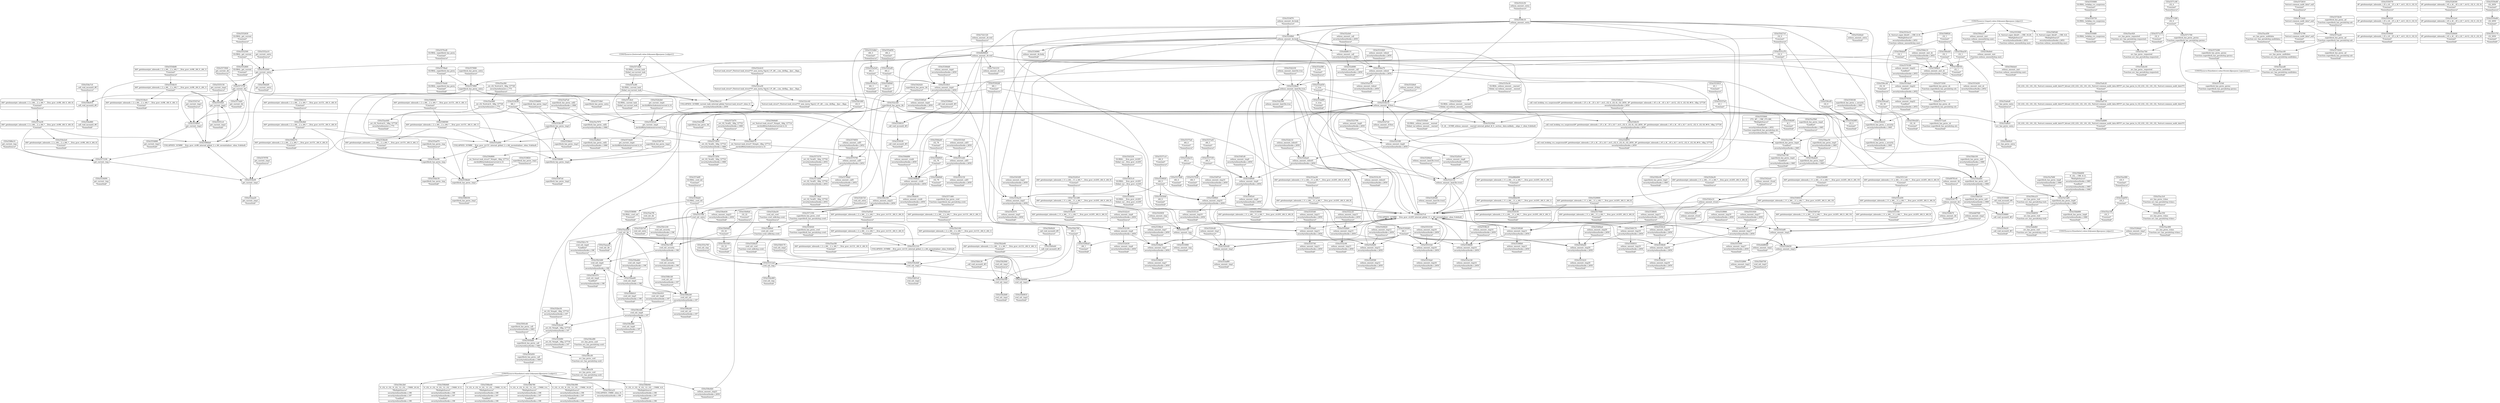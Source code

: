 digraph {
	CE0x556d2f0 [shape=record,shape=Mrecord,label="{CE0x556d2f0|get_current:_entry|*SummSink*}"]
	CE0x5534210 [shape=record,shape=Mrecord,label="{CE0x5534210|selinux_umount:_if.then}"]
	CE0x555ad00 [shape=record,shape=Mrecord,label="{CE0x555ad00|COLLAPSED:_GCMRE___llvm_gcov_ctr151_internal_global_2_x_i64_zeroinitializer:_elem_0:default:}"]
	CE0x55a35b0 [shape=record,shape=Mrecord,label="{CE0x55a35b0|superblock_has_perm:_tmp4|*LoadInst*|security/selinux/hooks.c,1865|*SummSource*}"]
	CE0x5552bb0 [shape=record,shape=Mrecord,label="{CE0x5552bb0|selinux_umount:_tmp15|security/selinux/hooks.c,2650}"]
	CE0x55508f0 [shape=record,shape=Mrecord,label="{CE0x55508f0|GLOBAL:_lockdep_rcu_suspicious|*Constant*|*SummSink*}"]
	CE0x552b7e0 [shape=record,shape=Mrecord,label="{CE0x552b7e0|cred_sid:_entry|*SummSink*}"]
	CE0x55abc40 [shape=record,shape=Mrecord,label="{CE0x55abc40|avc_has_perm:_requested|Function::avc_has_perm&Arg::requested::|*SummSink*}"]
	CE0x5553d30 [shape=record,shape=Mrecord,label="{CE0x5553d30|selinux_umount:_mnt_sb|security/selinux/hooks.c,2652|*SummSink*}"]
	CE0x552d5e0 [shape=record,shape=Mrecord,label="{CE0x552d5e0|selinux_umount:_tmp8|security/selinux/hooks.c,2650|*SummSink*}"]
	CE0x55afed0 [shape=record,shape=Mrecord,label="{CE0x55afed0|avc_has_perm:_entry|*SummSource*}"]
	CE0x5572910 [shape=record,shape=Mrecord,label="{CE0x5572910|_ret_i32_%call2,_!dbg_!27722|security/selinux/hooks.c,1866}"]
	CE0x557c6d0 [shape=record,shape=Mrecord,label="{CE0x557c6d0|GLOBAL:_current_task|Global_var:current_task|*SummSource*}"]
	CE0x55acd50 [shape=record,shape=Mrecord,label="{CE0x55acd50|avc_has_perm:_auditdata|Function::avc_has_perm&Arg::auditdata::|*SummSource*}"]
	CE0x5559010 [shape=record,shape=Mrecord,label="{CE0x5559010|_call_void_mcount()_#3}"]
	CE0x55235b0 [shape=record,shape=Mrecord,label="{CE0x55235b0|0:_i8,_:_GCMR_selinux_umount.__warned_internal_global_i8_0,_section_.data.unlikely_,_align_1:_elem_0:default:}"]
	CE0x55326e0 [shape=record,shape=Mrecord,label="{CE0x55326e0|selinux_umount:_if.then|*SummSource*}"]
	CE0x5531310 [shape=record,shape=Mrecord,label="{CE0x5531310|COLLAPSED:_GCMRE___llvm_gcov_ctr131_internal_global_2_x_i64_zeroinitializer:_elem_0:default:}"]
	CE0x555a570 [shape=record,shape=Mrecord,label="{CE0x555a570|selinux_umount:_tobool|security/selinux/hooks.c,2650|*SummSink*}"]
	CE0x559caa0 [shape=record,shape=Mrecord,label="{CE0x559caa0|i32_16|*Constant*}"]
	CE0x5594310 [shape=record,shape=Mrecord,label="{CE0x5594310|i64*_getelementptr_inbounds_(_2_x_i64_,_2_x_i64_*___llvm_gcov_ctr151,_i64_0,_i64_0)|*Constant*|*SummSource*}"]
	CE0x5532190 [shape=record,shape=Mrecord,label="{CE0x5532190|selinux_umount:_tmp6|security/selinux/hooks.c,2650}"]
	CE0x5543230 [shape=record,shape=Mrecord,label="{CE0x5543230|GLOBAL:___llvm_gcov_ctr205|Global_var:__llvm_gcov_ctr205|*SummSource*}"]
	CE0x556d680 [shape=record,shape=Mrecord,label="{CE0x556d680|_ret_%struct.task_struct*_%tmp4,_!dbg_!27714|./arch/x86/include/asm/current.h,14|*SummSink*}"]
	CE0x557ec80 [shape=record,shape=Mrecord,label="{CE0x557ec80|GLOBAL:_current_task|Global_var:current_task}"]
	CE0x556cd90 [shape=record,shape=Mrecord,label="{CE0x556cd90|avc_has_perm:_ssid|Function::avc_has_perm&Arg::ssid::|*SummSource*}"]
	CE0x556e630 [shape=record,shape=Mrecord,label="{CE0x556e630|selinux_umount:_tmp21|security/selinux/hooks.c,2650|*SummSink*}"]
	CE0x55b0ab0 [shape=record,shape=Mrecord,label="{CE0x55b0ab0|_call_void_mcount()_#3}"]
	CE0x55af8e0 [shape=record,shape=Mrecord,label="{CE0x55af8e0|superblock_has_perm:_call2|security/selinux/hooks.c,1866|*SummSink*}"]
	CE0x553a450 [shape=record,shape=Mrecord,label="{CE0x553a450|i1_true|*Constant*}"]
	CE0x55b1a10 [shape=record,shape=Mrecord,label="{CE0x55b1a10|COLLAPSED:_CMRE:_elem_0::|security/selinux/hooks.c,196}"]
	CE0x71b1120 [shape=record,shape=Mrecord,label="{CE0x71b1120|selinux_umount:_do.end|*SummSource*}"]
	CE0x5535e30 [shape=record,shape=Mrecord,label="{CE0x5535e30|GLOBAL:_selinux_umount.__warned|Global_var:selinux_umount.__warned|*SummSource*}"]
	CE0x5572420 [shape=record,shape=Mrecord,label="{CE0x5572420|%struct.common_audit_data*_null|*Constant*}"]
	CE0x5554950 [shape=record,shape=Mrecord,label="{CE0x5554950|GLOBAL:___llvm_gcov_ctr205|Global_var:__llvm_gcov_ctr205|*SummSink*}"]
	CE0x555a700 [shape=record,shape=Mrecord,label="{CE0x555a700|cred_sid:_tmp|*SummSource*}"]
	CE0x55ac490 [shape=record,shape=Mrecord,label="{CE0x55ac490|avc_has_perm:_tclass|Function::avc_has_perm&Arg::tclass::|*SummSink*}"]
	CE0x5540810 [shape=record,shape=Mrecord,label="{CE0x5540810|selinux_umount:_tmp19|security/selinux/hooks.c,2650|*SummSink*}"]
	CE0x5532430 [shape=record,shape=Mrecord,label="{CE0x5532430|selinux_umount:_tmp6|security/selinux/hooks.c,2650|*SummSink*}"]
	CE0x556da40 [shape=record,shape=Mrecord,label="{CE0x556da40|i32_78|*Constant*|*SummSource*}"]
	CE0x55710b0 [shape=record,shape=Mrecord,label="{CE0x55710b0|superblock_has_perm:_entry|*SummSink*}"]
	CE0x552ba50 [shape=record,shape=Mrecord,label="{CE0x552ba50|cred_sid:_cred|Function::cred_sid&Arg::cred::|*SummSource*}"]
	CE0x554ff70 [shape=record,shape=Mrecord,label="{CE0x554ff70|_call_void_lockdep_rcu_suspicious(i8*_getelementptr_inbounds_(_25_x_i8_,_25_x_i8_*_.str3,_i32_0,_i32_0),_i32_2650,_i8*_getelementptr_inbounds_(_45_x_i8_,_45_x_i8_*_.str12,_i32_0,_i32_0))_#10,_!dbg_!27729|security/selinux/hooks.c,2650|*SummSink*}"]
	CE0x55ac080 [shape=record,shape=Mrecord,label="{CE0x55ac080|i16_5|*Constant*|*SummSource*}"]
	CE0x5540ba0 [shape=record,shape=Mrecord,label="{CE0x5540ba0|selinux_umount:_tmp20|security/selinux/hooks.c,2650|*SummSource*}"]
	CE0x55b2ce0 [shape=record,shape=Mrecord,label="{CE0x55b2ce0|i64*_getelementptr_inbounds_(_2_x_i64_,_2_x_i64_*___llvm_gcov_ctr131,_i64_0,_i64_1)|*Constant*|*SummSource*}"]
	CE0x556de00 [shape=record,shape=Mrecord,label="{CE0x556de00|selinux_umount:_cred4|security/selinux/hooks.c,2650|*SummSink*}"]
	CE0x556d050 [shape=record,shape=Mrecord,label="{CE0x556d050|avc_has_perm:_tsid|Function::avc_has_perm&Arg::tsid::}"]
	CE0x5552c20 [shape=record,shape=Mrecord,label="{CE0x5552c20|selinux_umount:_tmp15|security/selinux/hooks.c,2650|*SummSource*}"]
	CE0x554ee70 [shape=record,shape=Mrecord,label="{CE0x554ee70|selinux_umount:_tobool|security/selinux/hooks.c,2650}"]
	CE0x556dba0 [shape=record,shape=Mrecord,label="{CE0x556dba0|selinux_umount:_cred4|security/selinux/hooks.c,2650}"]
	CE0x55551c0 [shape=record,shape=Mrecord,label="{CE0x55551c0|get_current:_tmp2|*SummSink*}"]
	CE0x5534f70 [shape=record,shape=Mrecord,label="{CE0x5534f70|selinux_umount:_do.body|*SummSource*}"]
	CE0x5552a10 [shape=record,shape=Mrecord,label="{CE0x5552a10|get_current:_entry|*SummSource*}"]
	CE0x55797f0 [shape=record,shape=Mrecord,label="{CE0x55797f0|get_current:_tmp1|*SummSource*}"]
	CE0x4dd7fd0 [shape=record,shape=Mrecord,label="{CE0x4dd7fd0|selinux_umount:_tmp2|*SummSource*}"]
	CE0x5555840 [shape=record,shape=Mrecord,label="{CE0x5555840|272:_i8*,_:_CRE_272,280_|*MultipleSource*|*LoadInst*|security/selinux/hooks.c,2652|Function::superblock_has_perm&Arg::sb::|security/selinux/hooks.c,1865}"]
	CE0x55b2b80 [shape=record,shape=Mrecord,label="{CE0x55b2b80|cred_sid:_tmp1|*SummSink*}"]
	CE0x552b720 [shape=record,shape=Mrecord,label="{CE0x552b720|cred_sid:_entry|*SummSource*}"]
	CE0x55b3180 [shape=record,shape=Mrecord,label="{CE0x55b3180|i64*_getelementptr_inbounds_(_2_x_i64_,_2_x_i64_*___llvm_gcov_ctr131,_i64_0,_i64_1)|*Constant*}"]
	CE0x55b0700 [shape=record,shape=Mrecord,label="{CE0x55b0700|cred_sid:_tmp3|*SummSource*}"]
	CE0x556ebe0 [shape=record,shape=Mrecord,label="{CE0x556ebe0|selinux_umount:_mnt|Function::selinux_umount&Arg::mnt::|*SummSink*}"]
	CE0x5534960 [shape=record,shape=Mrecord,label="{CE0x5534960|selinux_umount:_do.body|*SummSink*}"]
	CE0x5529a30 [shape=record,shape=Mrecord,label="{CE0x5529a30|i64*_getelementptr_inbounds_(_11_x_i64_,_11_x_i64_*___llvm_gcov_ctr205,_i64_0,_i64_6)|*Constant*|*SummSource*}"]
	CE0x556dc10 [shape=record,shape=Mrecord,label="{CE0x556dc10|selinux_umount:_mnt_sb|security/selinux/hooks.c,2652|*SummSource*}"]
	CE0x555a5e0 [shape=record,shape=Mrecord,label="{CE0x555a5e0|i64_3|*Constant*}"]
	CE0x5550570 [shape=record,shape=Mrecord,label="{CE0x5550570|i8*_getelementptr_inbounds_(_25_x_i8_,_25_x_i8_*_.str3,_i32_0,_i32_0)|*Constant*|*SummSource*}"]
	CE0x556b9d0 [shape=record,shape=Mrecord,label="{CE0x556b9d0|0:_i32,_4:_i32,_8:_i32,_12:_i32,_:_CMRE_8,12_|*MultipleSource*|security/selinux/hooks.c,196|security/selinux/hooks.c,197|*LoadInst*|security/selinux/hooks.c,196}"]
	CE0x5558c30 [shape=record,shape=Mrecord,label="{CE0x5558c30|superblock_has_perm:_tmp3}"]
	CE0x5551eb0 [shape=record,shape=Mrecord,label="{CE0x5551eb0|selinux_umount:_call3|security/selinux/hooks.c,2650}"]
	CE0x5572b30 [shape=record,shape=Mrecord,label="{CE0x5572b30|superblock_has_perm:_ad|Function::superblock_has_perm&Arg::ad::|*SummSource*}"]
	CE0x5552630 [shape=record,shape=Mrecord,label="{CE0x5552630|GLOBAL:_get_current|*Constant*|*SummSource*}"]
	CE0x55b1d70 [shape=record,shape=Mrecord,label="{CE0x55b1d70|cred_sid:_tmp4|*LoadInst*|security/selinux/hooks.c,196|*SummSink*}"]
	CE0x5543470 [shape=record,shape=Mrecord,label="{CE0x5543470|selinux_umount:_tmp5|security/selinux/hooks.c,2650|*SummSink*}"]
	CE0x556adb0 [shape=record,shape=Mrecord,label="{CE0x556adb0|cred_sid:_tmp5|security/selinux/hooks.c,196|*SummSource*}"]
	CE0x552cc40 [shape=record,shape=Mrecord,label="{CE0x552cc40|%struct.task_struct*_(%struct.task_struct**)*_asm_movq_%gs:$_1:P_,$0_,_r,im,_dirflag_,_fpsr_,_flags_|*SummSink*}"]
	CE0x55acc00 [shape=record,shape=Mrecord,label="{CE0x55acc00|avc_has_perm:_auditdata|Function::avc_has_perm&Arg::auditdata::}"]
	CE0x55244a0 [shape=record,shape=Mrecord,label="{CE0x55244a0|selinux_umount:_entry|*SummSink*}"]
	CE0x5533990 [shape=record,shape=Mrecord,label="{CE0x5533990|selinux_umount:_tmp|*SummSink*}"]
	CE0x55a37d0 [shape=record,shape=Mrecord,label="{CE0x55a37d0|superblock_has_perm:_tmp4|*LoadInst*|security/selinux/hooks.c,1865|*SummSink*}"]
	CE0x69781e0 [shape=record,shape=Mrecord,label="{CE0x69781e0|selinux_umount:_bb|*SummSource*}"]
	CE0x55327e0 [shape=record,shape=Mrecord,label="{CE0x55327e0|selinux_umount:_if.then|*SummSink*}"]
	CE0x55b04d0 [shape=record,shape=Mrecord,label="{CE0x55b04d0|i32_22|*Constant*}"]
	CE0x552bf60 [shape=record,shape=Mrecord,label="{CE0x552bf60|_ret_i32_%tmp6,_!dbg_!27716|security/selinux/hooks.c,197|*SummSink*}"]
	CE0x5558080 [shape=record,shape=Mrecord,label="{CE0x5558080|GLOBAL:_cred_sid|*Constant*|*SummSink*}"]
	CE0x5542e10 [shape=record,shape=Mrecord,label="{CE0x5542e10|selinux_umount:_if.end}"]
	CE0x552b9e0 [shape=record,shape=Mrecord,label="{CE0x552b9e0|cred_sid:_cred|Function::cred_sid&Arg::cred::}"]
	CE0x552dc10 [shape=record,shape=Mrecord,label="{CE0x552dc10|selinux_umount:_tobool1|security/selinux/hooks.c,2650|*SummSource*}"]
	CE0x55a7b90 [shape=record,shape=Mrecord,label="{CE0x55a7b90|superblock_has_perm:_tmp6|security/selinux/hooks.c,1866|*SummSource*}"]
	CE0x5570cd0 [shape=record,shape=Mrecord,label="{CE0x5570cd0|GLOBAL:_superblock_has_perm|*Constant*|*SummSource*}"]
	CE0x554f6b0 [shape=record,shape=Mrecord,label="{CE0x554f6b0|selinux_umount:_tmp10|security/selinux/hooks.c,2650}"]
	CE0x557abf0 [shape=record,shape=Mrecord,label="{CE0x557abf0|GLOBAL:_cred_sid|*Constant*|*SummSource*}"]
	CE0x5542300 [shape=record,shape=Mrecord,label="{CE0x5542300|selinux_umount:_land.lhs.true|*SummSink*}"]
	CE0x5530860 [shape=record,shape=Mrecord,label="{CE0x5530860|_call_void_mcount()_#3}"]
	CE0x5572280 [shape=record,shape=Mrecord,label="{CE0x5572280|superblock_has_perm:_perms|Function::superblock_has_perm&Arg::perms::|*SummSink*}"]
	CE0x556f8c0 [shape=record,shape=Mrecord,label="{CE0x556f8c0|selinux_umount:_mnt_sb|security/selinux/hooks.c,2652}"]
	CE0x5571350 [shape=record,shape=Mrecord,label="{CE0x5571350|superblock_has_perm:_cred|Function::superblock_has_perm&Arg::cred::}"]
	CE0x55b1500 [shape=record,shape=Mrecord,label="{CE0x55b1500|cred_sid:_security|security/selinux/hooks.c,196}"]
	CE0x5524b70 [shape=record,shape=Mrecord,label="{CE0x5524b70|selinux_umount:_bb|*SummSink*}"]
	CE0x5571ae0 [shape=record,shape=Mrecord,label="{CE0x5571ae0|superblock_has_perm:_sb|Function::superblock_has_perm&Arg::sb::|*SummSink*}"]
	CE0x55371c0 [shape=record,shape=Mrecord,label="{CE0x55371c0|i64_0|*Constant*|*SummSource*}"]
	CE0x55284e0 [shape=record,shape=Mrecord,label="{CE0x55284e0|selinux_umount:_land.lhs.true2|*SummSource*}"]
	CE0x55590e0 [shape=record,shape=Mrecord,label="{CE0x55590e0|_call_void_mcount()_#3|*SummSource*}"]
	CE0x55365e0 [shape=record,shape=Mrecord,label="{CE0x55365e0|selinux_umount:_tmp4|security/selinux/hooks.c,2650|*SummSink*}"]
	CE0x556c980 [shape=record,shape=Mrecord,label="{CE0x556c980|cred_sid:_tmp6|security/selinux/hooks.c,197|*SummSink*}"]
	CE0x556eeb0 [shape=record,shape=Mrecord,label="{CE0x556eeb0|i32_1|*Constant*}"]
	CE0x55b2e60 [shape=record,shape=Mrecord,label="{CE0x55b2e60|i64*_getelementptr_inbounds_(_2_x_i64_,_2_x_i64_*___llvm_gcov_ctr131,_i64_0,_i64_1)|*Constant*|*SummSink*}"]
	CE0x5594270 [shape=record,shape=Mrecord,label="{CE0x5594270|i64*_getelementptr_inbounds_(_2_x_i64_,_2_x_i64_*___llvm_gcov_ctr151,_i64_0,_i64_0)|*Constant*|*SummSink*}"]
	CE0x55721b0 [shape=record,shape=Mrecord,label="{CE0x55721b0|superblock_has_perm:_perms|Function::superblock_has_perm&Arg::perms::|*SummSource*}"]
	CE0x55bb880 [shape=record,shape=Mrecord,label="{CE0x55bb880|superblock_has_perm:_tmp6|security/selinux/hooks.c,1866|*SummSink*}"]
	CE0x55acb90 [shape=record,shape=Mrecord,label="{CE0x55acb90|cred_sid:_bb}"]
	CE0x68bb5f0 [shape=record,shape=Mrecord,label="{CE0x68bb5f0|i64*_getelementptr_inbounds_(_11_x_i64_,_11_x_i64_*___llvm_gcov_ctr205,_i64_0,_i64_1)|*Constant*}"]
	CE0x55afd90 [shape=record,shape=Mrecord,label="{CE0x55afd90|i32_(i32,_i32,_i16,_i32,_%struct.common_audit_data*)*_bitcast_(i32_(i32,_i32,_i16,_i32,_%struct.common_audit_data.495*)*_avc_has_perm_to_i32_(i32,_i32,_i16,_i32,_%struct.common_audit_data*)*)|*Constant*|*SummSink*}"]
	CE0x55587a0 [shape=record,shape=Mrecord,label="{CE0x55587a0|superblock_has_perm:_tmp2|*SummSink*}"]
	CE0x552b2b0 [shape=record,shape=Mrecord,label="{CE0x552b2b0|get_current:_tmp4|./arch/x86/include/asm/current.h,14|*SummSource*}"]
	CE0x558e910 [shape=record,shape=Mrecord,label="{CE0x558e910|_call_void_mcount()_#3}"]
	CE0x556be40 [shape=record,shape=Mrecord,label="{CE0x556be40|0:_i32,_4:_i32,_8:_i32,_12:_i32,_:_CMRE_12,16_|*MultipleSource*|security/selinux/hooks.c,196|security/selinux/hooks.c,197|*LoadInst*|security/selinux/hooks.c,196}"]
	CE0x5593c40 [shape=record,shape=Mrecord,label="{CE0x5593c40|superblock_has_perm:_call|security/selinux/hooks.c,1863|*SummSource*}"]
	CE0x555ad70 [shape=record,shape=Mrecord,label="{CE0x555ad70|superblock_has_perm:_tmp|*SummSource*}"]
	CE0x55bac50 [shape=record,shape=Mrecord,label="{CE0x55bac50|superblock_has_perm:_tmp5|security/selinux/hooks.c,1865|*SummSource*}"]
	CE0x55ac3c0 [shape=record,shape=Mrecord,label="{CE0x55ac3c0|avc_has_perm:_tclass|Function::avc_has_perm&Arg::tclass::|*SummSource*}"]
	CE0x5553e10 [shape=record,shape=Mrecord,label="{CE0x5553e10|8:_%struct.super_block*,_:_CRE_8,16_|*MultipleSource*|security/selinux/hooks.c,2652|Function::selinux_umount&Arg::mnt::}"]
	CE0x5570e40 [shape=record,shape=Mrecord,label="{CE0x5570e40|GLOBAL:_superblock_has_perm|*Constant*|*SummSink*}"]
	CE0x552bcd0 [shape=record,shape=Mrecord,label="{CE0x552bcd0|_ret_i32_%tmp6,_!dbg_!27716|security/selinux/hooks.c,197}"]
	CE0x5551990 [shape=record,shape=Mrecord,label="{CE0x5551990|selinux_umount:_tmp17|security/selinux/hooks.c,2650|*SummSink*}"]
	CE0x554fec0 [shape=record,shape=Mrecord,label="{CE0x554fec0|_call_void_lockdep_rcu_suspicious(i8*_getelementptr_inbounds_(_25_x_i8_,_25_x_i8_*_.str3,_i32_0,_i32_0),_i32_2650,_i8*_getelementptr_inbounds_(_45_x_i8_,_45_x_i8_*_.str12,_i32_0,_i32_0))_#10,_!dbg_!27729|security/selinux/hooks.c,2650|*SummSource*}"]
	CE0x556b780 [shape=record,shape=Mrecord,label="{CE0x556b780|0:_i32,_4:_i32,_8:_i32,_12:_i32,_:_CMRE_0,4_|*MultipleSource*|security/selinux/hooks.c,196|security/selinux/hooks.c,197|*LoadInst*|security/selinux/hooks.c,196}"]
	CE0x5538f20 [shape=record,shape=Mrecord,label="{CE0x5538f20|superblock_has_perm:_tmp1|*SummSource*}"]
	CE0x55b01e0 [shape=record,shape=Mrecord,label="{CE0x55b01e0|cred_sid:_tmp2|*SummSink*}"]
	CE0x55425d0 [shape=record,shape=Mrecord,label="{CE0x55425d0|superblock_has_perm:_bb|*SummSink*}"]
	CE0x5571930 [shape=record,shape=Mrecord,label="{CE0x5571930|superblock_has_perm:_sb|Function::superblock_has_perm&Arg::sb::|*SummSource*}"]
	CE0x55550e0 [shape=record,shape=Mrecord,label="{CE0x55550e0|get_current:_tmp2}"]
	CE0x5570ba0 [shape=record,shape=Mrecord,label="{CE0x5570ba0|GLOBAL:_superblock_has_perm|*Constant*}"]
	CE0x55bb520 [shape=record,shape=Mrecord,label="{CE0x55bb520|superblock_has_perm:_sid1|security/selinux/hooks.c,1866|*SummSink*}"]
	CE0x5550640 [shape=record,shape=Mrecord,label="{CE0x5550640|i8*_getelementptr_inbounds_(_25_x_i8_,_25_x_i8_*_.str3,_i32_0,_i32_0)|*Constant*|*SummSink*}"]
	CE0x5537a20 [shape=record,shape=Mrecord,label="{CE0x5537a20|i64_5|*Constant*|*SummSource*}"]
	CE0x55ae7f0 [shape=record,shape=Mrecord,label="{CE0x55ae7f0|cred_sid:_bb|*SummSource*}"]
	CE0x5539bc0 [shape=record,shape=Mrecord,label="{CE0x5539bc0|selinux_umount:_tmp7|security/selinux/hooks.c,2650|*SummSource*}"]
	CE0x559cc40 [shape=record,shape=Mrecord,label="{CE0x559cc40|i32_16|*Constant*|*SummSource*}"]
	CE0x55245c0 [shape=record,shape=Mrecord,label="{CE0x55245c0|i64*_getelementptr_inbounds_(_11_x_i64_,_11_x_i64_*___llvm_gcov_ctr205,_i64_0,_i64_0)|*Constant*|*SummSource*}"]
	CE0x556c910 [shape=record,shape=Mrecord,label="{CE0x556c910|cred_sid:_tmp6|security/selinux/hooks.c,197|*SummSource*}"]
	CE0x5592c00 [shape=record,shape=Mrecord,label="{CE0x5592c00|superblock_has_perm:_tmp5|security/selinux/hooks.c,1865|*SummSink*}"]
	CE0x55abf50 [shape=record,shape=Mrecord,label="{CE0x55abf50|i16_5|*Constant*}"]
	CE0x5558d00 [shape=record,shape=Mrecord,label="{CE0x5558d00|superblock_has_perm:_tmp3|*SummSource*}"]
	CE0x5572610 [shape=record,shape=Mrecord,label="{CE0x5572610|%struct.common_audit_data*_null|*Constant*|*SummSource*}"]
	CE0x55b0810 [shape=record,shape=Mrecord,label="{CE0x55b0810|cred_sid:_tmp3|*SummSink*}"]
	CE0x68bb660 [shape=record,shape=Mrecord,label="{CE0x68bb660|i64*_getelementptr_inbounds_(_11_x_i64_,_11_x_i64_*___llvm_gcov_ctr205,_i64_0,_i64_1)|*Constant*|*SummSource*}"]
	CE0x55531b0 [shape=record,shape=Mrecord,label="{CE0x55531b0|selinux_umount:_tmp16|security/selinux/hooks.c,2650}"]
	CE0x552ccb0 [shape=record,shape=Mrecord,label="{CE0x552ccb0|superblock_has_perm:_bb}"]
	CE0x5535740 [shape=record,shape=Mrecord,label="{CE0x5535740|selinux_umount:_tmp11|security/selinux/hooks.c,2650|*SummSink*}"]
	CE0x5570350 [shape=record,shape=Mrecord,label="{CE0x5570350|selinux_umount:_tmp22|*LoadInst*|security/selinux/hooks.c,2652|*SummSink*}"]
	CE0x55512e0 [shape=record,shape=Mrecord,label="{CE0x55512e0|i8*_getelementptr_inbounds_(_45_x_i8_,_45_x_i8_*_.str12,_i32_0,_i32_0)|*Constant*}"]
	CE0x5573ab0 [shape=record,shape=Mrecord,label="{CE0x5573ab0|get_current:_bb|*SummSink*}"]
	CE0x55312a0 [shape=record,shape=Mrecord,label="{CE0x55312a0|cred_sid:_tmp}"]
	CE0x5554b80 [shape=record,shape=Mrecord,label="{CE0x5554b80|i64*_getelementptr_inbounds_(_2_x_i64_,_2_x_i64_*___llvm_gcov_ctr98,_i64_0,_i64_1)|*Constant*|*SummSource*}"]
	CE0x5528300 [shape=record,shape=Mrecord,label="{CE0x5528300|i8*_getelementptr_inbounds_(_45_x_i8_,_45_x_i8_*_.str12,_i32_0,_i32_0)|*Constant*|*SummSource*}"]
	CE0x55547e0 [shape=record,shape=Mrecord,label="{CE0x55547e0|get_current:_tmp3|*SummSource*}"]
	CE0x5551170 [shape=record,shape=Mrecord,label="{CE0x5551170|i32_2650|*Constant*|*SummSink*}"]
	CE0x55233f0 [shape=record,shape=Mrecord,label="{CE0x55233f0|selinux_umount:_tmp8|security/selinux/hooks.c,2650}"]
	CE0x5552800 [shape=record,shape=Mrecord,label="{CE0x5552800|GLOBAL:_get_current|*Constant*|*SummSink*}"]
	CE0x5542420 [shape=record,shape=Mrecord,label="{CE0x5542420|superblock_has_perm:_bb|*SummSource*}"]
	CE0x556c090 [shape=record,shape=Mrecord,label="{CE0x556c090|0:_i32,_4:_i32,_8:_i32,_12:_i32,_:_CMRE_16,20_|*MultipleSource*|security/selinux/hooks.c,196|security/selinux/hooks.c,197|*LoadInst*|security/selinux/hooks.c,196}"]
	CE0x55355d0 [shape=record,shape=Mrecord,label="{CE0x55355d0|selinux_umount:_tmp11|security/selinux/hooks.c,2650|*SummSource*}"]
	CE0x5573940 [shape=record,shape=Mrecord,label="{CE0x5573940|get_current:_bb|*SummSource*}"]
	CE0x55afc20 [shape=record,shape=Mrecord,label="{CE0x55afc20|i32_(i32,_i32,_i16,_i32,_%struct.common_audit_data*)*_bitcast_(i32_(i32,_i32,_i16,_i32,_%struct.common_audit_data.495*)*_avc_has_perm_to_i32_(i32,_i32,_i16,_i32,_%struct.common_audit_data*)*)|*Constant*|*SummSource*}"]
	CE0x556ea10 [shape=record,shape=Mrecord,label="{CE0x556ea10|selinux_umount:_mnt|Function::selinux_umount&Arg::mnt::|*SummSource*}"]
	CE0x55b0fa0 [shape=record,shape=Mrecord,label="{CE0x55b0fa0|i32_22|*Constant*|*SummSource*}"]
	CE0x5573720 [shape=record,shape=Mrecord,label="{CE0x5573720|get_current:_bb}"]
	CE0x55308d0 [shape=record,shape=Mrecord,label="{CE0x55308d0|_call_void_mcount()_#3|*SummSource*}"]
	CE0x5557f40 [shape=record,shape=Mrecord,label="{CE0x5557f40|cred_sid:_entry}"]
	CE0x556c4d0 [shape=record,shape=Mrecord,label="{CE0x556c4d0|cred_sid:_tmp6|security/selinux/hooks.c,197}"]
	CE0x554f0d0 [shape=record,shape=Mrecord,label="{CE0x554f0d0|selinux_umount:_tmp9|security/selinux/hooks.c,2650}"]
	CE0x5570fd0 [shape=record,shape=Mrecord,label="{CE0x5570fd0|superblock_has_perm:_entry|*SummSource*}"]
	CE0x554e540 [shape=record,shape=Mrecord,label="{CE0x554e540|cred_sid:_tmp1}"]
	CE0x5542230 [shape=record,shape=Mrecord,label="{CE0x5542230|selinux_umount:_land.lhs.true|*SummSource*}"]
	CE0x55af730 [shape=record,shape=Mrecord,label="{CE0x55af730|i32_(i32,_i32,_i16,_i32,_%struct.common_audit_data*)*_bitcast_(i32_(i32,_i32,_i16,_i32,_%struct.common_audit_data.495*)*_avc_has_perm_to_i32_(i32,_i32,_i16,_i32,_%struct.common_audit_data*)*)|*Constant*}"]
	CE0x552bb20 [shape=record,shape=Mrecord,label="{CE0x552bb20|cred_sid:_cred|Function::cred_sid&Arg::cred::|*SummSink*}"]
	CE0x556d9d0 [shape=record,shape=Mrecord,label="{CE0x556d9d0|i32_78|*Constant*|*SummSink*}"]
	CE0x556d4d0 [shape=record,shape=Mrecord,label="{CE0x556d4d0|_ret_%struct.task_struct*_%tmp4,_!dbg_!27714|./arch/x86/include/asm/current.h,14|*SummSource*}"]
	CE0x559d190 [shape=record,shape=Mrecord,label="{CE0x559d190|superblock_has_perm:_s_security|security/selinux/hooks.c,1865|*SummSink*}"]
	CE0x55bab20 [shape=record,shape=Mrecord,label="{CE0x55bab20|superblock_has_perm:_tmp5|security/selinux/hooks.c,1865}"]
	CE0x55af7a0 [shape=record,shape=Mrecord,label="{CE0x55af7a0|superblock_has_perm:_call2|security/selinux/hooks.c,1866|*SummSource*}"]
	CE0x5570850 [shape=record,shape=Mrecord,label="{CE0x5570850|selinux_umount:_call5|security/selinux/hooks.c,2652|*SummSource*}"]
	CE0x5520c60 [shape=record,shape=Mrecord,label="{CE0x5520c60|selinux_umount:_tmp1}"]
	CE0x552cfe0 [shape=record,shape=Mrecord,label="{CE0x552cfe0|selinux_umount:_call|security/selinux/hooks.c,2650|*SummSource*}"]
	CE0x5526d30 [shape=record,shape=Mrecord,label="{CE0x5526d30|selinux_umount:_tmp3}"]
	CE0x55af9c0 [shape=record,shape=Mrecord,label="{CE0x55af9c0|avc_has_perm:_entry}"]
	CE0x5538e40 [shape=record,shape=Mrecord,label="{CE0x5538e40|i64*_getelementptr_inbounds_(_2_x_i64_,_2_x_i64_*___llvm_gcov_ctr151,_i64_0,_i64_1)|*Constant*|*SummSink*}"]
	CE0x5539d30 [shape=record,shape=Mrecord,label="{CE0x5539d30|selinux_umount:_tmp7|security/selinux/hooks.c,2650|*SummSink*}"]
	CE0x5538eb0 [shape=record,shape=Mrecord,label="{CE0x5538eb0|superblock_has_perm:_tmp1}"]
	CE0x55322c0 [shape=record,shape=Mrecord,label="{CE0x55322c0|selinux_umount:_tmp6|security/selinux/hooks.c,2650|*SummSource*}"]
	CE0x5579a90 [shape=record,shape=Mrecord,label="{CE0x5579a90|i64*_getelementptr_inbounds_(_2_x_i64_,_2_x_i64_*___llvm_gcov_ctr98,_i64_0,_i64_0)|*Constant*|*SummSource*}"]
	CE0x5551920 [shape=record,shape=Mrecord,label="{CE0x5551920|selinux_umount:_tmp17|security/selinux/hooks.c,2650|*SummSource*}"]
	CE0x552cb10 [shape=record,shape=Mrecord,label="{CE0x552cb10|%struct.task_struct*_(%struct.task_struct**)*_asm_movq_%gs:$_1:P_,$0_,_r,im,_dirflag_,_fpsr_,_flags_|*SummSource*}"]
	CE0x5588580 [shape=record,shape=Mrecord,label="{CE0x5588580|i64*_getelementptr_inbounds_(_2_x_i64_,_2_x_i64_*___llvm_gcov_ctr151,_i64_0,_i64_1)|*Constant*}"]
	CE0x554e460 [shape=record,shape=Mrecord,label="{CE0x554e460|cred_sid:_tmp|*SummSink*}"]
	CE0x4dd8040 [shape=record,shape=Mrecord,label="{CE0x4dd8040|selinux_umount:_tmp2|*SummSink*}"]
	CE0x5530260 [shape=record,shape=Mrecord,label="{CE0x5530260|i64_1|*Constant*}"]
	CE0x71b1280 [shape=record,shape=Mrecord,label="{CE0x71b1280|i64*_getelementptr_inbounds_(_11_x_i64_,_11_x_i64_*___llvm_gcov_ctr205,_i64_0,_i64_0)|*Constant*}"]
	CE0x5558ab0 [shape=record,shape=Mrecord,label="{CE0x5558ab0|GLOBAL:_cred_sid|*Constant*}"]
	CE0x55ac350 [shape=record,shape=Mrecord,label="{CE0x55ac350|avc_has_perm:_tclass|Function::avc_has_perm&Arg::tclass::}"]
	CE0x556e1c0 [shape=record,shape=Mrecord,label="{CE0x556e1c0|COLLAPSED:_GCMRE_current_task_external_global_%struct.task_struct*:_elem_0::|security/selinux/hooks.c,2650}"]
	CE0x55a7a80 [shape=record,shape=Mrecord,label="{CE0x55a7a80|superblock_has_perm:_tmp6|security/selinux/hooks.c,1866}"]
	CE0x554e7c0 [shape=record,shape=Mrecord,label="{CE0x554e7c0|_call_void_mcount()_#3|*SummSource*}"]
	CE0x55537e0 [shape=record,shape=Mrecord,label="{CE0x55537e0|i8_1|*Constant*}"]
	CE0x5553330 [shape=record,shape=Mrecord,label="{CE0x5553330|selinux_umount:_tmp16|security/selinux/hooks.c,2650|*SummSource*}"]
	CE0x55292f0 [shape=record,shape=Mrecord,label="{CE0x55292f0|selinux_umount:_tmp12|security/selinux/hooks.c,2650}"]
	CE0x55a7970 [shape=record,shape=Mrecord,label="{CE0x55a7970|superblock_has_perm:_call2|security/selinux/hooks.c,1866}"]
	CE0x5529590 [shape=record,shape=Mrecord,label="{CE0x5529590|selinux_umount:_tmp12|security/selinux/hooks.c,2650|*SummSink*}"]
	CE0x554f940 [shape=record,shape=Mrecord,label="{CE0x554f940|i64_2|*Constant*|*SummSink*}"]
	CE0x55432f0 [shape=record,shape=Mrecord,label="{CE0x55432f0|selinux_umount:_tmp5|security/selinux/hooks.c,2650|*SummSource*}"]
	CE0x5542ee0 [shape=record,shape=Mrecord,label="{CE0x5542ee0|selinux_umount:_if.end|*SummSource*}"]
	CE0x5588350 [shape=record,shape=Mrecord,label="{CE0x5588350|superblock_has_perm:_tmp1|*SummSink*}"]
	CE0x55abdb0 [shape=record,shape=Mrecord,label="{CE0x55abdb0|avc_has_perm:_tsid|Function::avc_has_perm&Arg::tsid::|*SummSink*}"]
	CE0x55ae440 [shape=record,shape=Mrecord,label="{CE0x55ae440|_ret_i32_%retval.0,_!dbg_!27728|security/selinux/avc.c,775|*SummSink*}"]
	CE0x5573190 [shape=record,shape=Mrecord,label="{CE0x5573190|get_current:_tmp}"]
	CE0x55aced0 [shape=record,shape=Mrecord,label="{CE0x55aced0|avc_has_perm:_auditdata|Function::avc_has_perm&Arg::auditdata::|*SummSink*}"]
	CE0x55b16a0 [shape=record,shape=Mrecord,label="{CE0x55b16a0|cred_sid:_security|security/selinux/hooks.c,196|*SummSink*}"]
	CE0x55ac6d0 [shape=record,shape=Mrecord,label="{CE0x55ac6d0|_ret_i32_%retval.0,_!dbg_!27728|security/selinux/avc.c,775}"]
	CE0x55375a0 [shape=record,shape=Mrecord,label="{CE0x55375a0|i64_4|*Constant*|*SummSource*}"]
	CE0x55acf40 [shape=record,shape=Mrecord,label="{CE0x55acf40|_ret_i32_%retval.0,_!dbg_!27728|security/selinux/avc.c,775|*SummSource*}"]
	CE0x5535fa0 [shape=record,shape=Mrecord,label="{CE0x5535fa0|GLOBAL:_selinux_umount.__warned|Global_var:selinux_umount.__warned|*SummSink*}"]
	CE0x556e4b0 [shape=record,shape=Mrecord,label="{CE0x556e4b0|selinux_umount:_tmp21|security/selinux/hooks.c,2650|*SummSource*}"]
	CE0x55428f0 [shape=record,shape=Mrecord,label="{CE0x55428f0|i32_0|*Constant*|*SummSink*}"]
	CE0x5572d70 [shape=record,shape=Mrecord,label="{CE0x5572d70|_ret_i32_%call2,_!dbg_!27722|security/selinux/hooks.c,1866|*SummSource*}"]
	CE0x55ac7b0 [shape=record,shape=Mrecord,label="{CE0x55ac7b0|avc_has_perm:_requested|Function::avc_has_perm&Arg::requested::}"]
	CE0x55af540 [shape=record,shape=Mrecord,label="{CE0x55af540|i64*_getelementptr_inbounds_(_2_x_i64_,_2_x_i64_*___llvm_gcov_ctr131,_i64_0,_i64_0)|*Constant*}"]
	CE0x55b2940 [shape=record,shape=Mrecord,label="{CE0x55b2940|cred_sid:_tmp1|*SummSource*}"]
	CE0x5588e10 [shape=record,shape=Mrecord,label="{CE0x5588e10|get_current:_tmp|*SummSource*}"]
	CE0x55b1b90 [shape=record,shape=Mrecord,label="{CE0x55b1b90|cred_sid:_tmp4|*LoadInst*|security/selinux/hooks.c,196}"]
	CE0x5571770 [shape=record,shape=Mrecord,label="{CE0x5571770|superblock_has_perm:_sb|Function::superblock_has_perm&Arg::sb::}"]
	CE0x5553f40 [shape=record,shape=Mrecord,label="{CE0x5553f40|8:_%struct.super_block*,_:_CRE_16,20_|*MultipleSource*|security/selinux/hooks.c,2652|Function::selinux_umount&Arg::mnt::}"]
	CE0x5571460 [shape=record,shape=Mrecord,label="{CE0x5571460|superblock_has_perm:_cred|Function::superblock_has_perm&Arg::cred::|*SummSource*}"]
	CE0x55b1040 [shape=record,shape=Mrecord,label="{CE0x55b1040|i32_22|*Constant*|*SummSink*}"]
	CE0x5520cd0 [shape=record,shape=Mrecord,label="{CE0x5520cd0|selinux_umount:_tmp1|*SummSource*}"]
	CE0x5529900 [shape=record,shape=Mrecord,label="{CE0x5529900|i64*_getelementptr_inbounds_(_11_x_i64_,_11_x_i64_*___llvm_gcov_ctr205,_i64_0,_i64_6)|*Constant*}"]
	"CONST[source:1(input),value:2(dynamic)][purpose:{object}]"
	CE0x5538640 [shape=record,shape=Mrecord,label="{CE0x5538640|selinux_umount:_tmp13|security/selinux/hooks.c,2650|*SummSource*}"]
	CE0x556abe0 [shape=record,shape=Mrecord,label="{CE0x556abe0|i32_1|*Constant*}"]
	CE0x5532890 [shape=record,shape=Mrecord,label="{CE0x5532890|selinux_umount:_tmp3|*SummSink*}"]
	CE0x5558160 [shape=record,shape=Mrecord,label="{CE0x5558160|superblock_has_perm:_s_security|security/selinux/hooks.c,1865|*SummSource*}"]
	CE0x55364d0 [shape=record,shape=Mrecord,label="{CE0x55364d0|selinux_umount:_tmp4|security/selinux/hooks.c,2650|*SummSource*}"]
	CE0x5550a80 [shape=record,shape=Mrecord,label="{CE0x5550a80|i32_2650|*Constant*}"]
	CE0x5550750 [shape=record,shape=Mrecord,label="{CE0x5550750|GLOBAL:_lockdep_rcu_suspicious|*Constant*}"]
	CE0x4dd8110 [shape=record,shape=Mrecord,label="{CE0x4dd8110|selinux_umount:_call|security/selinux/hooks.c,2650}"]
	CE0x554f1d0 [shape=record,shape=Mrecord,label="{CE0x554f1d0|selinux_umount:_tmp9|security/selinux/hooks.c,2650|*SummSource*}"]
	CE0x554e2e0 [shape=record,shape=Mrecord,label="{CE0x554e2e0|i64*_getelementptr_inbounds_(_2_x_i64_,_2_x_i64_*___llvm_gcov_ctr98,_i64_0,_i64_0)|*Constant*|*SummSink*}"]
	CE0x556f3d0 [shape=record,shape=Mrecord,label="{CE0x556f3d0|8:_%struct.super_block*,_:_CRE_0,8_|*MultipleSource*|security/selinux/hooks.c,2652|Function::selinux_umount&Arg::mnt::}"]
	CE0x5526ba0 [shape=record,shape=Mrecord,label="{CE0x5526ba0|i64_1|*Constant*|*SummSink*}"]
	CE0x5533fc0 [shape=record,shape=Mrecord,label="{CE0x5533fc0|selinux_umount:_tmp4|security/selinux/hooks.c,2650}"]
	CE0x55546e0 [shape=record,shape=Mrecord,label="{CE0x55546e0|get_current:_tmp3}"]
	CE0x5593bd0 [shape=record,shape=Mrecord,label="{CE0x5593bd0|superblock_has_perm:_call|security/selinux/hooks.c,1863}"]
	CE0x5593d50 [shape=record,shape=Mrecord,label="{CE0x5593d50|superblock_has_perm:_call|security/selinux/hooks.c,1863|*SummSink*}"]
	CE0x55385d0 [shape=record,shape=Mrecord,label="{CE0x55385d0|selinux_umount:_tmp13|security/selinux/hooks.c,2650}"]
	CE0x5552940 [shape=record,shape=Mrecord,label="{CE0x5552940|get_current:_entry}"]
	CE0x5526da0 [shape=record,shape=Mrecord,label="{CE0x5526da0|selinux_umount:_tmp3|*SummSource*}"]
	"CONST[source:2(external),value:2(dynamic)][purpose:{subject}]"
	CE0x5558dc0 [shape=record,shape=Mrecord,label="{CE0x5558dc0|superblock_has_perm:_tmp3|*SummSink*}"]
	CE0x55b00c0 [shape=record,shape=Mrecord,label="{CE0x55b00c0|avc_has_perm:_entry|*SummSink*}"]
	CE0x55b1c70 [shape=record,shape=Mrecord,label="{CE0x55b1c70|cred_sid:_tmp4|*LoadInst*|security/selinux/hooks.c,196|*SummSource*}"]
	CE0x55b0c30 [shape=record,shape=Mrecord,label="{CE0x55b0c30|_call_void_mcount()_#3|*SummSink*}"]
	CE0x55354a0 [shape=record,shape=Mrecord,label="{CE0x55354a0|selinux_umount:_tmp11|security/selinux/hooks.c,2650}"]
	CE0x553a9c0 [shape=record,shape=Mrecord,label="{CE0x553a9c0|i64*_getelementptr_inbounds_(_11_x_i64_,_11_x_i64_*___llvm_gcov_ctr205,_i64_0,_i64_8)|*Constant*}"]
	CE0x552aa20 [shape=record,shape=Mrecord,label="{CE0x552aa20|get_current:_tmp1|*SummSink*}"]
	CE0x5572020 [shape=record,shape=Mrecord,label="{CE0x5572020|superblock_has_perm:_ad|Function::superblock_has_perm&Arg::ad::|*SummSink*}"]
	CE0x556e340 [shape=record,shape=Mrecord,label="{CE0x556e340|selinux_umount:_tmp21|security/selinux/hooks.c,2650}"]
	CE0x5536c10 [shape=record,shape=Mrecord,label="{CE0x5536c10|selinux_umount:_entry}"]
	CE0x553ad80 [shape=record,shape=Mrecord,label="{CE0x553ad80|selinux_umount:_tmp1|*SummSink*}"]
	CE0x5572790 [shape=record,shape=Mrecord,label="{CE0x5572790|%struct.common_audit_data*_null|*Constant*|*SummSink*}"]
	CE0x559cef0 [shape=record,shape=Mrecord,label="{CE0x559cef0|i32_0|*Constant*}"]
	CE0x5588da0 [shape=record,shape=Mrecord,label="{CE0x5588da0|COLLAPSED:_GCMRE___llvm_gcov_ctr98_internal_global_2_x_i64_zeroinitializer:_elem_0:default:}"]
	CE0x55437c0 [shape=record,shape=Mrecord,label="{CE0x55437c0|COLLAPSED:_GCMRE___llvm_gcov_ctr205_internal_global_11_x_i64_zeroinitializer:_elem_0:default:}"]
	CE0x5552500 [shape=record,shape=Mrecord,label="{CE0x5552500|GLOBAL:_get_current|*Constant*}"]
	CE0x5531a70 [shape=record,shape=Mrecord,label="{CE0x5531a70|i32_0|*Constant*}"]
	CE0x5528400 [shape=record,shape=Mrecord,label="{CE0x5528400|i8*_getelementptr_inbounds_(_45_x_i8_,_45_x_i8_*_.str12,_i32_0,_i32_0)|*Constant*|*SummSink*}"]
	CE0x556ccf0 [shape=record,shape=Mrecord,label="{CE0x556ccf0|avc_has_perm:_ssid|Function::avc_has_perm&Arg::ssid::}"]
	CE0x55baa50 [shape=record,shape=Mrecord,label="{CE0x55baa50|i32_1|*Constant*}"]
	CE0x55249b0 [shape=record,shape=Mrecord,label="{CE0x55249b0|selinux_umount:_do.body}"]
	CE0x55351c0 [shape=record,shape=Mrecord,label="{CE0x55351c0|selinux_umount:_tmp10|security/selinux/hooks.c,2650|*SummSink*}"]
	CE0x556c2b0 [shape=record,shape=Mrecord,label="{CE0x556c2b0|0:_i32,_4:_i32,_8:_i32,_12:_i32,_:_CMRE_20,24_|*MultipleSource*|security/selinux/hooks.c,196|security/selinux/hooks.c,197|*LoadInst*|security/selinux/hooks.c,196}"]
	CE0x5533a50 [shape=record,shape=Mrecord,label="{CE0x5533a50|i64*_getelementptr_inbounds_(_11_x_i64_,_11_x_i64_*___llvm_gcov_ctr205,_i64_0,_i64_0)|*Constant*|*SummSink*}"]
	CE0x552da10 [shape=record,shape=Mrecord,label="{CE0x552da10|i64_4|*Constant*}"]
	CE0x55ae5f0 [shape=record,shape=Mrecord,label="{CE0x55ae5f0|i64*_getelementptr_inbounds_(_2_x_i64_,_2_x_i64_*___llvm_gcov_ctr131,_i64_0,_i64_0)|*Constant*|*SummSink*}"]
	CE0x5530a20 [shape=record,shape=Mrecord,label="{CE0x5530a20|_call_void_mcount()_#3|*SummSink*}"]
	CE0x5572f50 [shape=record,shape=Mrecord,label="{CE0x5572f50|_ret_i32_%call2,_!dbg_!27722|security/selinux/hooks.c,1866|*SummSink*}"]
	CE0x5554a30 [shape=record,shape=Mrecord,label="{CE0x5554a30|selinux_umount:_tmp5|security/selinux/hooks.c,2650}"]
	CE0x5553910 [shape=record,shape=Mrecord,label="{CE0x5553910|i8_1|*Constant*|*SummSource*}"]
	CE0x55ac920 [shape=record,shape=Mrecord,label="{CE0x55ac920|avc_has_perm:_requested|Function::avc_has_perm&Arg::requested::|*SummSource*}"]
	CE0x55407a0 [shape=record,shape=Mrecord,label="{CE0x55407a0|i64*_getelementptr_inbounds_(_11_x_i64_,_11_x_i64_*___llvm_gcov_ctr205,_i64_0,_i64_10)|*Constant*|*SummSink*}"]
	CE0x553a6f0 [shape=record,shape=Mrecord,label="{CE0x553a6f0|i1_true|*Constant*|*SummSink*}"]
	CE0x5534770 [shape=record,shape=Mrecord,label="{CE0x5534770|selinux_umount:_bb}"]
	CE0x554dc50 [shape=record,shape=Mrecord,label="{CE0x554dc50|superblock_has_perm:_tmp|*SummSink*}"]
	CE0x5570f60 [shape=record,shape=Mrecord,label="{CE0x5570f60|superblock_has_perm:_entry}"]
	CE0x5543830 [shape=record,shape=Mrecord,label="{CE0x5543830|selinux_umount:_tmp|*SummSource*}"]
	CE0x55bb100 [shape=record,shape=Mrecord,label="{CE0x55bb100|superblock_has_perm:_sid1|security/selinux/hooks.c,1866|*SummSource*}"]
	CE0x553fe30 [shape=record,shape=Mrecord,label="{CE0x553fe30|selinux_umount:_tmp18|security/selinux/hooks.c,2650|*SummSink*}"]
	CE0x556d570 [shape=record,shape=Mrecord,label="{CE0x556d570|_ret_%struct.task_struct*_%tmp4,_!dbg_!27714|./arch/x86/include/asm/current.h,14}"]
	CE0x5540170 [shape=record,shape=Mrecord,label="{CE0x5540170|selinux_umount:_tmp19|security/selinux/hooks.c,2650}"]
	CE0x5538b90 [shape=record,shape=Mrecord,label="{CE0x5538b90|selinux_umount:_tmp14|security/selinux/hooks.c,2650}"]
	CE0x556b2d0 [shape=record,shape=Mrecord,label="{CE0x556b2d0|cred_sid:_sid|security/selinux/hooks.c,197|*SummSink*}"]
	CE0x55513c0 [shape=record,shape=Mrecord,label="{CE0x55513c0|i64*_getelementptr_inbounds_(_11_x_i64_,_11_x_i64_*___llvm_gcov_ctr205,_i64_0,_i64_9)|*Constant*|*SummSource*}"]
	CE0x5571280 [shape=record,shape=Mrecord,label="{CE0x5571280|i32_4|*Constant*}"]
	CE0x559c6b0 [shape=record,shape=Mrecord,label="{CE0x559c6b0|i64*_getelementptr_inbounds_(_2_x_i64_,_2_x_i64_*___llvm_gcov_ctr151,_i64_0,_i64_0)|*Constant*}"]
	CE0x556d920 [shape=record,shape=Mrecord,label="{CE0x556d920|i32_78|*Constant*}"]
	CE0x557ee30 [shape=record,shape=Mrecord,label="{CE0x557ee30|i64*_getelementptr_inbounds_(_2_x_i64_,_2_x_i64_*___llvm_gcov_ctr98,_i64_0,_i64_0)|*Constant*}"]
	CE0x556dd90 [shape=record,shape=Mrecord,label="{CE0x556dd90|selinux_umount:_cred4|security/selinux/hooks.c,2650|*SummSource*}"]
	CE0x5571c90 [shape=record,shape=Mrecord,label="{CE0x5571c90|i32_4|*Constant*|*SummSource*}"]
	CE0x5570760 [shape=record,shape=Mrecord,label="{CE0x5570760|selinux_umount:_call5|security/selinux/hooks.c,2652}"]
	CE0x5522110 [shape=record,shape=Mrecord,label="{CE0x5522110|selinux_umount:_land.lhs.true2}"]
	CE0x55b1460 [shape=record,shape=Mrecord,label="{CE0x55b1460|i32_0|*Constant*}"]
	CE0x5533db0 [shape=record,shape=Mrecord,label="{CE0x5533db0|i64_3|*Constant*|*SummSource*}"]
	CE0x5529420 [shape=record,shape=Mrecord,label="{CE0x5529420|selinux_umount:_tmp12|security/selinux/hooks.c,2650|*SummSource*}"]
	CE0x5571e70 [shape=record,shape=Mrecord,label="{CE0x5571e70|i32_4|*Constant*|*SummSink*}"]
	CE0x5540410 [shape=record,shape=Mrecord,label="{CE0x5540410|i64*_getelementptr_inbounds_(_11_x_i64_,_11_x_i64_*___llvm_gcov_ctr205,_i64_0,_i64_10)|*Constant*}"]
	CE0x553fb40 [shape=record,shape=Mrecord,label="{CE0x553fb40|selinux_umount:_tmp18|security/selinux/hooks.c,2650}"]
	"CONST[source:0(mediator),value:0(static)][purpose:{operation}]"
	CE0x5550880 [shape=record,shape=Mrecord,label="{CE0x5550880|GLOBAL:_lockdep_rcu_suspicious|*Constant*|*SummSource*}"]
	CE0x5543040 [shape=record,shape=Mrecord,label="{CE0x5543040|i64_0|*Constant*|*SummSink*}"]
	CE0x55515c0 [shape=record,shape=Mrecord,label="{CE0x55515c0|selinux_umount:_tmp17|security/selinux/hooks.c,2650}"]
	CE0x556aa80 [shape=record,shape=Mrecord,label="{CE0x556aa80|cred_sid:_tmp5|security/selinux/hooks.c,196}"]
	"CONST[source:0(mediator),value:2(dynamic)][purpose:{object}]"
	CE0x5522050 [shape=record,shape=Mrecord,label="{CE0x5522050|selinux_umount:_if.end|*SummSink*}"]
	CE0x5534490 [shape=record,shape=Mrecord,label="{CE0x5534490|get_current:_tmp|*SummSink*}"]
	CE0x556b0c0 [shape=record,shape=Mrecord,label="{CE0x556b0c0|cred_sid:_tmp5|security/selinux/hooks.c,196|*SummSink*}"]
	CE0x55543c0 [shape=record,shape=Mrecord,label="{CE0x55543c0|get_current:_tmp4|./arch/x86/include/asm/current.h,14}"]
	CE0x55b0170 [shape=record,shape=Mrecord,label="{CE0x55b0170|cred_sid:_tmp2|*SummSource*}"]
	CE0x5552c90 [shape=record,shape=Mrecord,label="{CE0x5552c90|selinux_umount:_tmp15|security/selinux/hooks.c,2650|*SummSink*}"]
	CE0x55badb0 [shape=record,shape=Mrecord,label="{CE0x55badb0|superblock_has_perm:_sid1|security/selinux/hooks.c,1866}"]
	CE0x554fa90 [shape=record,shape=Mrecord,label="{CE0x554fa90|i8_1|*Constant*|*SummSink*}"]
	CE0x55a3390 [shape=record,shape=Mrecord,label="{CE0x55a3390|superblock_has_perm:_tmp4|*LoadInst*|security/selinux/hooks.c,1865}"]
	CE0x5533c30 [shape=record,shape=Mrecord,label="{CE0x5533c30|selinux_umount:_tobool1|security/selinux/hooks.c,2650|*SummSink*}"]
	CE0x55431c0 [shape=record,shape=Mrecord,label="{CE0x55431c0|GLOBAL:___llvm_gcov_ctr205|Global_var:__llvm_gcov_ctr205}"]
	CE0x55406f0 [shape=record,shape=Mrecord,label="{CE0x55406f0|i64*_getelementptr_inbounds_(_11_x_i64_,_11_x_i64_*___llvm_gcov_ctr205,_i64_0,_i64_10)|*Constant*|*SummSource*}"]
	CE0x55ac1f0 [shape=record,shape=Mrecord,label="{CE0x55ac1f0|i16_5|*Constant*|*SummSink*}"]
	CE0x556b240 [shape=record,shape=Mrecord,label="{CE0x556b240|cred_sid:_sid|security/selinux/hooks.c,197}"]
	CE0x5535d20 [shape=record,shape=Mrecord,label="{CE0x5535d20|GLOBAL:_selinux_umount.__warned|Global_var:selinux_umount.__warned}"]
	CE0x559cfc0 [shape=record,shape=Mrecord,label="{CE0x559cfc0|superblock_has_perm:_s_security|security/selinux/hooks.c,1865}"]
	CE0x556f1f0 [shape=record,shape=Mrecord,label="{CE0x556f1f0|i32_1|*Constant*|*SummSink*}"]
	CE0x556ca10 [shape=record,shape=Mrecord,label="{CE0x556ca10|avc_has_perm:_tsid|Function::avc_has_perm&Arg::tsid::|*SummSource*}"]
	CE0x556b940 [shape=record,shape=Mrecord,label="{CE0x556b940|0:_i32,_4:_i32,_8:_i32,_12:_i32,_:_CMRE_4,8_|*MultipleSource*|security/selinux/hooks.c,196|security/selinux/hooks.c,197|*LoadInst*|security/selinux/hooks.c,196}"]
	CE0x5573370 [shape=record,shape=Mrecord,label="{CE0x5573370|_ret_i32_%call5,_!dbg_!27742|security/selinux/hooks.c,2652|*SummSource*}"]
	CE0x5523790 [shape=record,shape=Mrecord,label="{CE0x5523790|selinux_umount:_tmp8|security/selinux/hooks.c,2650|*SummSource*}"]
	CE0x554fe50 [shape=record,shape=Mrecord,label="{CE0x554fe50|_call_void_lockdep_rcu_suspicious(i8*_getelementptr_inbounds_(_25_x_i8_,_25_x_i8_*_.str3,_i32_0,_i32_0),_i32_2650,_i8*_getelementptr_inbounds_(_45_x_i8_,_45_x_i8_*_.str12,_i32_0,_i32_0))_#10,_!dbg_!27729|security/selinux/hooks.c,2650}"]
	CE0x5537840 [shape=record,shape=Mrecord,label="{CE0x5537840|i64*_getelementptr_inbounds_(_11_x_i64_,_11_x_i64_*___llvm_gcov_ctr205,_i64_0,_i64_6)|*Constant*|*SummSink*}"]
	CE0x553fcc0 [shape=record,shape=Mrecord,label="{CE0x553fcc0|selinux_umount:_tmp18|security/selinux/hooks.c,2650|*SummSource*}"]
	CE0x5534c80 [shape=record,shape=Mrecord,label="{CE0x5534c80|i64_1|*Constant*}"]
	CE0x5543750 [shape=record,shape=Mrecord,label="{CE0x5543750|selinux_umount:_tmp}"]
	CE0x556b1d0 [shape=record,shape=Mrecord,label="{CE0x556b1d0|cred_sid:_sid|security/selinux/hooks.c,197|*SummSource*}"]
	CE0x5536920 [shape=record,shape=Mrecord,label="{CE0x5536920|i64_0|*Constant*}"]
	CE0x5558730 [shape=record,shape=Mrecord,label="{CE0x5558730|superblock_has_perm:_tmp2|*SummSource*}"]
	CE0x5538940 [shape=record,shape=Mrecord,label="{CE0x5538940|i64*_getelementptr_inbounds_(_11_x_i64_,_11_x_i64_*___llvm_gcov_ctr205,_i64_0,_i64_8)|*Constant*|*SummSink*}"]
	CE0x5534cf0 [shape=record,shape=Mrecord,label="{CE0x5534cf0|get_current:_tmp1}"]
	CE0x5531820 [shape=record,shape=Mrecord,label="{CE0x5531820|selinux_umount:_tobool|security/selinux/hooks.c,2650|*SummSource*}"]
	CE0x5539a90 [shape=record,shape=Mrecord,label="{CE0x5539a90|selinux_umount:_tmp7|security/selinux/hooks.c,2650}"]
	CE0x6b96820 [shape=record,shape=Mrecord,label="{CE0x6b96820|selinux_umount:_do.end}"]
	CE0x55b0b20 [shape=record,shape=Mrecord,label="{CE0x55b0b20|_call_void_mcount()_#3|*SummSource*}"]
	"CONST[source:0(mediator),value:2(dynamic)][purpose:{subject}]"
	CE0x55aea20 [shape=record,shape=Mrecord,label="{CE0x55aea20|cred_sid:_bb|*SummSink*}"]
	CE0x552ca30 [shape=record,shape=Mrecord,label="{CE0x552ca30|%struct.task_struct*_(%struct.task_struct**)*_asm_movq_%gs:$_1:P_,$0_,_r,im,_dirflag_,_fpsr_,_flags_}"]
	CE0x55285d0 [shape=record,shape=Mrecord,label="{CE0x55285d0|selinux_umount:_land.lhs.true2|*SummSink*}"]
	CE0x556f020 [shape=record,shape=Mrecord,label="{CE0x556f020|i32_1|*Constant*|*SummSource*}"]
	CE0x55427c0 [shape=record,shape=Mrecord,label="{CE0x55427c0|i32_0|*Constant*|*SummSource*}"]
	CE0x554f2e0 [shape=record,shape=Mrecord,label="{CE0x554f2e0|selinux_umount:_tmp9|security/selinux/hooks.c,2650|*SummSink*}"]
	CE0x5551550 [shape=record,shape=Mrecord,label="{CE0x5551550|i64*_getelementptr_inbounds_(_11_x_i64_,_11_x_i64_*___llvm_gcov_ctr205,_i64_0,_i64_9)|*Constant*|*SummSink*}"]
	CE0x55591f0 [shape=record,shape=Mrecord,label="{CE0x55591f0|_call_void_mcount()_#3|*SummSink*}"]
	CE0x553a580 [shape=record,shape=Mrecord,label="{CE0x553a580|i1_true|*Constant*|*SummSource*}"]
	CE0x5550e80 [shape=record,shape=Mrecord,label="{CE0x5550e80|i32_2650|*Constant*|*SummSource*}"]
	CE0x554e880 [shape=record,shape=Mrecord,label="{CE0x554e880|_call_void_mcount()_#3|*SummSink*}"]
	CE0x555cd30 [shape=record,shape=Mrecord,label="{CE0x555cd30|i64*_getelementptr_inbounds_(_11_x_i64_,_11_x_i64_*___llvm_gcov_ctr205,_i64_0,_i64_9)|*Constant*}"]
	CE0x559cd20 [shape=record,shape=Mrecord,label="{CE0x559cd20|i32_16|*Constant*|*SummSink*}"]
	CE0x55b0690 [shape=record,shape=Mrecord,label="{CE0x55b0690|cred_sid:_tmp3}"]
	CE0x71b1210 [shape=record,shape=Mrecord,label="{CE0x71b1210|selinux_umount:_do.end|*SummSink*}"]
	CE0x5542af0 [shape=record,shape=Mrecord,label="{CE0x5542af0|i64_2|*Constant*}"]
	CE0x55b2780 [shape=record,shape=Mrecord,label="{CE0x55b2780|i64_1|*Constant*}"]
	CE0x5571700 [shape=record,shape=Mrecord,label="{CE0x5571700|superblock_has_perm:_perms|Function::superblock_has_perm&Arg::perms::}"]
	CE0x5537530 [shape=record,shape=Mrecord,label="{CE0x5537530|i64_5|*Constant*}"]
	CE0x5554b10 [shape=record,shape=Mrecord,label="{CE0x5554b10|i64*_getelementptr_inbounds_(_2_x_i64_,_2_x_i64_*___llvm_gcov_ctr98,_i64_0,_i64_1)|*Constant*}"]
	CE0x5551b10 [shape=record,shape=Mrecord,label="{CE0x5551b10|selinux_umount:_tmp20|security/selinux/hooks.c,2650|*SummSink*}"]
	CE0x55386b0 [shape=record,shape=Mrecord,label="{CE0x55386b0|selinux_umount:_tmp13|security/selinux/hooks.c,2650|*SummSink*}"]
	CE0x5572d00 [shape=record,shape=Mrecord,label="{CE0x5572d00|_ret_i32_%call5,_!dbg_!27742|security/selinux/hooks.c,2652}"]
	CE0x5572a20 [shape=record,shape=Mrecord,label="{CE0x5572a20|superblock_has_perm:_ad|Function::superblock_has_perm&Arg::ad::}"]
	CE0x552daa0 [shape=record,shape=Mrecord,label="{CE0x552daa0|selinux_umount:_tobool1|security/selinux/hooks.c,2650}"]
	CE0x5538cc0 [shape=record,shape=Mrecord,label="{CE0x5538cc0|selinux_umount:_tmp14|security/selinux/hooks.c,2650|*SummSource*}"]
	CE0x5533ec0 [shape=record,shape=Mrecord,label="{CE0x5533ec0|i64_3|*Constant*|*SummSink*}"]
	CE0x5554880 [shape=record,shape=Mrecord,label="{CE0x5554880|get_current:_tmp3|*SummSink*}"]
	CE0x5550320 [shape=record,shape=Mrecord,label="{CE0x5550320|i8*_getelementptr_inbounds_(_25_x_i8_,_25_x_i8_*_.str3,_i32_0,_i32_0)|*Constant*}"]
	CE0x556ce50 [shape=record,shape=Mrecord,label="{CE0x556ce50|avc_has_perm:_ssid|Function::avc_has_perm&Arg::ssid::|*SummSink*}"]
	CE0x55376d0 [shape=record,shape=Mrecord,label="{CE0x55376d0|i64_4|*Constant*|*SummSink*}"]
	CE0x55af5e0 [shape=record,shape=Mrecord,label="{CE0x55af5e0|i64*_getelementptr_inbounds_(_2_x_i64_,_2_x_i64_*___llvm_gcov_ctr131,_i64_0,_i64_0)|*Constant*|*SummSource*}"]
	CE0x5524be0 [shape=record,shape=Mrecord,label="{CE0x5524be0|selinux_umount:_land.lhs.true}"]
	CE0x5551fe0 [shape=record,shape=Mrecord,label="{CE0x5551fe0|selinux_umount:_call3|security/selinux/hooks.c,2650|*SummSource*}"]
	CE0x552d080 [shape=record,shape=Mrecord,label="{CE0x552d080|selinux_umount:_call|security/selinux/hooks.c,2650|*SummSink*}"]
	CE0x557eb20 [shape=record,shape=Mrecord,label="{CE0x557eb20|get_current:_tmp4|./arch/x86/include/asm/current.h,14|*SummSink*}"]
	CE0x554e4d0 [shape=record,shape=Mrecord,label="{CE0x554e4d0|cred_sid:_tmp2}"]
	CE0x555ac90 [shape=record,shape=Mrecord,label="{CE0x555ac90|superblock_has_perm:_tmp}"]
	CE0x55b1230 [shape=record,shape=Mrecord,label="{CE0x55b1230|cred_sid:_security|security/selinux/hooks.c,196|*SummSource*}"]
	CE0x55709a0 [shape=record,shape=Mrecord,label="{CE0x55709a0|selinux_umount:_call5|security/selinux/hooks.c,2652|*SummSink*}"]
	CE0x5543a80 [shape=record,shape=Mrecord,label="{CE0x5543a80|selinux_umount:_tmp2}"]
	CE0x55734a0 [shape=record,shape=Mrecord,label="{CE0x55734a0|_ret_i32_%call5,_!dbg_!27742|security/selinux/hooks.c,2652|*SummSink*}"]
	CE0x5537b30 [shape=record,shape=Mrecord,label="{CE0x5537b30|i64_5|*Constant*|*SummSink*}"]
	CE0x556e8e0 [shape=record,shape=Mrecord,label="{CE0x556e8e0|selinux_umount:_mnt|Function::selinux_umount&Arg::mnt::}"]
	CE0x556fdf0 [shape=record,shape=Mrecord,label="{CE0x556fdf0|superblock_has_perm:_tmp2}"]
	CE0x5555150 [shape=record,shape=Mrecord,label="{CE0x5555150|get_current:_tmp2|*SummSource*}"]
	CE0x5553da0 [shape=record,shape=Mrecord,label="{CE0x5553da0|selinux_umount:_tmp22|*LoadInst*|security/selinux/hooks.c,2652}"]
	CE0x55301f0 [shape=record,shape=Mrecord,label="{CE0x55301f0|i64*_getelementptr_inbounds_(_11_x_i64_,_11_x_i64_*___llvm_gcov_ctr205,_i64_0,_i64_1)|*Constant*|*SummSink*}"]
	CE0x5523c50 [shape=record,shape=Mrecord,label="{CE0x5523c50|selinux_umount:_entry|*SummSource*}"]
	CE0x55302d0 [shape=record,shape=Mrecord,label="{CE0x55302d0|i64_1|*Constant*|*SummSource*}"]
	CE0x552be30 [shape=record,shape=Mrecord,label="{CE0x552be30|_ret_i32_%tmp6,_!dbg_!27716|security/selinux/hooks.c,197|*SummSource*}"]
	CE0x5533bc0 [shape=record,shape=Mrecord,label="{CE0x5533bc0|i64*_getelementptr_inbounds_(_2_x_i64_,_2_x_i64_*___llvm_gcov_ctr98,_i64_0,_i64_1)|*Constant*|*SummSink*}"]
	CE0x55bb600 [shape=record,shape=Mrecord,label="{CE0x55bb600|8:_i32,_:_CRE_8,12_|*MultipleSource*|security/selinux/hooks.c,1865|*LoadInst*|security/selinux/hooks.c,1865|security/selinux/hooks.c,1866}"]
	CE0x5552150 [shape=record,shape=Mrecord,label="{CE0x5552150|selinux_umount:_call3|security/selinux/hooks.c,2650|*SummSink*}"]
	CE0x553aa30 [shape=record,shape=Mrecord,label="{CE0x553aa30|i64*_getelementptr_inbounds_(_11_x_i64_,_11_x_i64_*___llvm_gcov_ctr205,_i64_0,_i64_8)|*Constant*|*SummSource*}"]
	CE0x5570180 [shape=record,shape=Mrecord,label="{CE0x5570180|selinux_umount:_tmp22|*LoadInst*|security/selinux/hooks.c,2652|*SummSource*}"]
	CE0x5588650 [shape=record,shape=Mrecord,label="{CE0x5588650|i64*_getelementptr_inbounds_(_2_x_i64_,_2_x_i64_*___llvm_gcov_ctr151,_i64_0,_i64_1)|*Constant*|*SummSource*}"]
	CE0x554f7e0 [shape=record,shape=Mrecord,label="{CE0x554f7e0|selinux_umount:_tmp10|security/selinux/hooks.c,2650|*SummSource*}"]
	CE0x553f960 [shape=record,shape=Mrecord,label="{CE0x553f960|selinux_umount:_tmp19|security/selinux/hooks.c,2650|*SummSource*}"]
	CE0x557c8c0 [shape=record,shape=Mrecord,label="{CE0x557c8c0|GLOBAL:_current_task|Global_var:current_task|*SummSink*}"]
	CE0x555a650 [shape=record,shape=Mrecord,label="{CE0x555a650|i64_2|*Constant*|*SummSource*}"]
	CE0x55534a0 [shape=record,shape=Mrecord,label="{CE0x55534a0|selinux_umount:_tmp16|security/selinux/hooks.c,2650|*SummSink*}"]
	CE0x553a140 [shape=record,shape=Mrecord,label="{CE0x553a140|selinux_umount:_tmp14|security/selinux/hooks.c,2650|*SummSink*}"]
	CE0x5540a00 [shape=record,shape=Mrecord,label="{CE0x5540a00|selinux_umount:_tmp20|security/selinux/hooks.c,2650}"]
	CE0x5554020 [shape=record,shape=Mrecord,label="{CE0x5554020|superblock_has_perm:_cred|Function::superblock_has_perm&Arg::cred::|*SummSink*}"]
	CE0x55acb90 -> CE0x55b0690
	CE0x5538640 -> CE0x55385d0
	CE0x556e340 -> CE0x5571350
	CE0x5572d70 -> CE0x5572910
	CE0x5571770 -> CE0x559cfc0
	CE0x55546e0 -> CE0x5588da0
	CE0x5573720 -> CE0x556e1c0
	CE0x5539a90 -> CE0x55437c0
	CE0x553a450 -> CE0x5534210
	CE0x55b1b90 -> CE0x55b1d70
	CE0x552bcd0 -> CE0x552bf60
	CE0x55acb90 -> CE0x55b1500
	CE0x5558160 -> CE0x559cfc0
	CE0x554e4d0 -> CE0x55b01e0
	CE0x5530260 -> CE0x5526ba0
	CE0x5588580 -> CE0x5538e40
	CE0x6b96820 -> CE0x556e340
	CE0x5558c30 -> CE0x555ad00
	CE0x55baa50 -> CE0x556f1f0
	CE0x5554b10 -> CE0x5588da0
	CE0x5553da0 -> CE0x5571770
	CE0x555ad00 -> CE0x555ac90
	CE0x55b1230 -> CE0x55b1500
	CE0x552daa0 -> CE0x5522110
	CE0x5522110 -> CE0x5538b90
	CE0x5550750 -> CE0x55508f0
	CE0x5553da0 -> CE0x5570350
	CE0x5524be0 -> CE0x5522110
	CE0x5542e10 -> CE0x55437c0
	CE0x55550e0 -> CE0x55546e0
	CE0x552be30 -> CE0x552bcd0
	CE0x556c4d0 -> CE0x556c980
	CE0x556f020 -> CE0x55baa50
	CE0x5530260 -> CE0x5539a90
	CE0x5531310 -> CE0x55312a0
	CE0x552b720 -> CE0x5557f40
	CE0x5573940 -> CE0x5573720
	CE0x557ec80 -> CE0x556e1c0
	"CONST[source:0(mediator),value:2(dynamic)][purpose:{subject}]" -> CE0x556c2b0
	CE0x5558ab0 -> CE0x5558080
	CE0x5534f70 -> CE0x55249b0
	CE0x5520c60 -> CE0x553ad80
	CE0x556abe0 -> CE0x556f1f0
	CE0x55b2780 -> CE0x5526ba0
	CE0x5593c40 -> CE0x5593bd0
	CE0x552ccb0 -> CE0x55af9c0
	CE0x55a35b0 -> CE0x55a3390
	CE0x552b2b0 -> CE0x55543c0
	CE0x55a7a80 -> CE0x55bb880
	CE0x556f8c0 -> CE0x5553d30
	CE0x6b96820 -> CE0x5552940
	CE0x552ccb0 -> CE0x5558c30
	CE0x553fcc0 -> CE0x553fb40
	CE0x5536920 -> CE0x554f6b0
	CE0x5538b90 -> CE0x55437c0
	CE0x5571350 -> CE0x552b9e0
	CE0x552daa0 -> CE0x5534210
	CE0x5531a70 -> CE0x55428f0
	CE0x557ee30 -> CE0x554e2e0
	CE0x552ccb0 -> CE0x5572910
	CE0x556cd90 -> CE0x556ccf0
	CE0x5534c80 -> CE0x55546e0
	CE0x559cc40 -> CE0x559caa0
	CE0x555a650 -> CE0x5542af0
	CE0x5570760 -> CE0x55709a0
	CE0x5534210 -> CE0x55327e0
	CE0x55233f0 -> CE0x552daa0
	CE0x5535e30 -> CE0x5535d20
	CE0x5532190 -> CE0x5539a90
	CE0x5555150 -> CE0x55550e0
	CE0x5573720 -> CE0x558e910
	CE0x55354a0 -> CE0x55292f0
	CE0x5530260 -> CE0x55531b0
	CE0x55a3390 -> CE0x55bab20
	CE0x5552a10 -> CE0x5552940
	CE0x5542af0 -> CE0x554f940
	CE0x556dc10 -> CE0x556f8c0
	CE0x55543c0 -> CE0x556d570
	CE0x55bb100 -> CE0x55badb0
	CE0x5570f60 -> CE0x55710b0
	CE0x5551eb0 -> CE0x556dba0
	CE0x555a5e0 -> CE0x5533fc0
	CE0x5558ab0 -> CE0x5557f40
	CE0x554ee70 -> CE0x5533fc0
	"CONST[source:0(mediator),value:2(dynamic)][purpose:{subject}]" -> CE0x556b9d0
	CE0x6b96820 -> CE0x5570760
	CE0x55acb90 -> CE0x556aa80
	CE0x5554b80 -> CE0x5554b10
	CE0x6b96820 -> CE0x556f8c0
	CE0x5526da0 -> CE0x5526d30
	CE0x69781e0 -> CE0x5534770
	CE0x55abf50 -> CE0x55ac350
	CE0x68bb5f0 -> CE0x55437c0
	CE0x5533fc0 -> CE0x5554a30
	CE0x5571280 -> CE0x5571700
	CE0x55afed0 -> CE0x55af9c0
	CE0x55acb90 -> CE0x552bcd0
	CE0x5573190 -> CE0x5534490
	CE0x55ac920 -> CE0x55ac7b0
	CE0x5540410 -> CE0x5540170
	CE0x55308d0 -> CE0x5530860
	CE0x556ccf0 -> CE0x556ce50
	CE0x5522110 -> CE0x5534210
	CE0x55797f0 -> CE0x5534cf0
	CE0x5540410 -> CE0x55407a0
	CE0x55515c0 -> CE0x5551990
	CE0x55249b0 -> CE0x5554a30
	CE0x5536c10 -> CE0x6b96820
	CE0x5536920 -> CE0x5543040
	CE0x552ccb0 -> CE0x55bab20
	CE0x5555840 -> CE0x55a3390
	CE0x5524be0 -> CE0x5542300
	CE0x5534210 -> CE0x55235b0
	CE0x5573720 -> CE0x55543c0
	CE0x5530260 -> CE0x5520c60
	CE0x5537530 -> CE0x5537b30
	CE0x5536920 -> CE0x5554a30
	CE0x5535d20 -> CE0x55233f0
	CE0x5536c10 -> CE0x5534770
	CE0x554f6b0 -> CE0x55437c0
	CE0x557ee30 -> CE0x5588da0
	CE0x55590e0 -> CE0x5559010
	CE0x4dd7fd0 -> CE0x5543a80
	CE0x55b0b20 -> CE0x55b0ab0
	CE0x556b940 -> CE0x556c4d0
	CE0x5531310 -> CE0x554e4d0
	CE0x55b1500 -> CE0x55b16a0
	CE0x556f020 -> CE0x556abe0
	CE0x55364d0 -> CE0x5533fc0
	CE0x5573720 -> CE0x5588da0
	CE0x71b1280 -> CE0x5543750
	CE0x552ccb0 -> CE0x5559010
	CE0x5572280 -> "CONST[source:0(mediator),value:0(static)][purpose:{operation}]"
	CE0x553a450 -> CE0x553a6f0
	CE0x554ee70 -> CE0x5524be0
	CE0x5520cd0 -> CE0x5520c60
	CE0x55233f0 -> CE0x552d5e0
	CE0x55afc20 -> CE0x55af730
	CE0x5540a00 -> CE0x5551b10
	CE0x555ac90 -> CE0x5538eb0
	CE0x5552c20 -> CE0x5552bb0
	CE0x5538eb0 -> CE0x555ad00
	CE0x5534c80 -> CE0x5538eb0
	CE0x554f0d0 -> CE0x554f2e0
	CE0x6b96820 -> CE0x71b1210
	CE0x5522110 -> CE0x55285d0
	CE0x5571280 -> CE0x5571e70
	CE0x5588da0 -> CE0x5573190
	CE0x552cb10 -> CE0x552ca30
	CE0x55249b0 -> CE0x5532190
	CE0x556eeb0 -> CE0x556f8c0
	CE0x55385d0 -> CE0x55386b0
	CE0x553a9c0 -> CE0x5552bb0
	CE0x4dd8110 -> CE0x552d080
	CE0x55baa50 -> CE0x55badb0
	CE0x5531a70 -> CE0x556dba0
	CE0x5534c80 -> CE0x5534cf0
	CE0x5550a80 -> CE0x5551170
	CE0x55249b0 -> CE0x5534960
	CE0x55245c0 -> CE0x71b1280
	CE0x5543a80 -> CE0x4dd8040
	CE0x5530860 -> CE0x5530a20
	CE0x55375a0 -> CE0x552da10
	CE0x5529900 -> CE0x5537840
	CE0x556dba0 -> CE0x556de00
	CE0x5536c10 -> CE0x55249b0
	CE0x55badb0 -> CE0x55a7a80
	CE0x553fb40 -> CE0x55437c0
	CE0x5524be0 -> CE0x554f6b0
	CE0x5559010 -> CE0x55591f0
	CE0x55b1c70 -> CE0x55b1b90
	CE0x5554a30 -> CE0x5543470
	CE0x554e540 -> CE0x55b2b80
	CE0x5554a30 -> CE0x55437c0
	"CONST[source:0(mediator),value:2(dynamic)][purpose:{subject}]" -> CE0x556b940
	CE0x552bcd0 -> CE0x5593bd0
	CE0x552ba50 -> CE0x552b9e0
	CE0x559cef0 -> CE0x55428f0
	CE0x553f960 -> CE0x5540170
	CE0x55ac350 -> CE0x55ac490
	CE0x55302d0 -> CE0x55b2780
	CE0x554ee70 -> CE0x5522110
	CE0x554e540 -> CE0x5531310
	CE0x6b96820 -> CE0x55437c0
	CE0x55acb90 -> CE0x5531310
	CE0x6b96820 -> CE0x5551eb0
	CE0x5538cc0 -> CE0x5538b90
	CE0x55acb90 -> CE0x55aea20
	CE0x55acd50 -> CE0x55acc00
	CE0x557abf0 -> CE0x5558ab0
	CE0x5552940 -> CE0x5573720
	CE0x5530260 -> CE0x5538b90
	CE0x55b2780 -> CE0x554e540
	"CONST[source:0(mediator),value:2(dynamic)][purpose:{subject}]" -> CE0x55b1a10
	CE0x5542230 -> CE0x5524be0
	CE0x5538f20 -> CE0x5538eb0
	CE0x556d4d0 -> CE0x556d570
	CE0x55af5e0 -> CE0x55af540
	CE0x5588580 -> CE0x556fdf0
	CE0x556c4d0 -> CE0x552bcd0
	CE0x55a7970 -> CE0x55af8e0
	CE0x55437c0 -> CE0x55515c0
	CE0x55b0690 -> CE0x5531310
	CE0x5572610 -> CE0x5572420
	CE0x556fdf0 -> CE0x5558c30
	CE0x556fdf0 -> CE0x55587a0
	CE0x556e8e0 -> CE0x556f8c0
	CE0x55b1b90 -> CE0x556aa80
	CE0x555cd30 -> CE0x55437c0
	CE0x5543750 -> CE0x5520c60
	CE0x5536c10 -> CE0x5534210
	CE0x557ec80 -> CE0x55543c0
	CE0x554f6b0 -> CE0x55351c0
	CE0x5550e80 -> CE0x5550a80
	CE0x559cef0 -> CE0x559cfc0
	CE0x552ccb0 -> CE0x55a3390
	CE0x5539bc0 -> CE0x5539a90
	CE0x55513c0 -> CE0x555cd30
	"CONST[source:1(input),value:2(dynamic)][purpose:{object}]" -> CE0x5553e10
	CE0x5537a20 -> CE0x5537530
	CE0x71b1280 -> CE0x5533a50
	CE0x5573720 -> CE0x55546e0
	CE0x5571700 -> CE0x55ac7b0
	CE0x5570f60 -> CE0x555ac90
	CE0x552b9e0 -> CE0x552bb20
	CE0x55acb90 -> CE0x554e4d0
	CE0x5552940 -> CE0x5588da0
	CE0x55249b0 -> CE0x5533fc0
	CE0x556aa80 -> CE0x556b0c0
	CE0x5524be0 -> CE0x55233f0
	CE0x556d570 -> CE0x5551eb0
	CE0x55312a0 -> CE0x554e460
	CE0x5572420 -> CE0x5572a20
	CE0x5572d00 -> CE0x55734a0
	CE0x5543830 -> CE0x5543750
	CE0x5570180 -> CE0x5553da0
	CE0x55249b0 -> CE0x55437c0
	CE0x5530260 -> CE0x5540a00
	CE0x55bab20 -> CE0x5592c00
	CE0x5542420 -> CE0x552ccb0
	CE0x555cd30 -> CE0x55515c0
	CE0x555a5e0 -> CE0x5533ec0
	CE0x55431c0 -> CE0x5554950
	CE0x55b2ce0 -> CE0x55b3180
	CE0x5542e10 -> CE0x553fb40
	CE0x5534cf0 -> CE0x552aa20
	CE0x557ee30 -> CE0x5573190
	"CONST[source:0(mediator),value:0(static)][purpose:{operation}]" -> CE0x55721b0
	CE0x5571350 -> CE0x5554020
	CE0x5534c80 -> CE0x5526ba0
	CE0x55437c0 -> CE0x5540170
	CE0x68bb5f0 -> CE0x55301f0
	CE0x55431c0 -> CE0x5554a30
	CE0x5535d20 -> CE0x5535fa0
	CE0x55acb90 -> CE0x556b240
	CE0x55354a0 -> CE0x5535740
	CE0x55acf40 -> CE0x55ac6d0
	CE0x5571c90 -> CE0x5571280
	CE0x5554a30 -> CE0x5532190
	CE0x5557f40 -> CE0x55acb90
	CE0x55b2780 -> CE0x55b0690
	CE0x552ccb0 -> CE0x559cfc0
	CE0x554fe50 -> CE0x554ff70
	CE0x559cef0 -> CE0x55badb0
	CE0x556d920 -> CE0x556d9d0
	CE0x556e1c0 -> CE0x556e340
	CE0x6b96820 -> CE0x5540a00
	CE0x5528300 -> CE0x55512e0
	CE0x55371c0 -> CE0x5536920
	"CONST[source:0(mediator),value:2(dynamic)][purpose:{subject}]" -> CE0x556c090
	CE0x5529420 -> CE0x55292f0
	CE0x552ca30 -> CE0x55543c0
	CE0x5552bb0 -> CE0x55531b0
	CE0x559c6b0 -> CE0x5594270
	CE0x5538eb0 -> CE0x5588350
	CE0x5553330 -> CE0x55531b0
	CE0x556ea10 -> CE0x556e8e0
	"CONST[source:1(input),value:2(dynamic)][purpose:{object}]" -> CE0x5553f40
	CE0x5543750 -> CE0x5533990
	CE0x552da10 -> CE0x554f0d0
	CE0x55acb90 -> CE0x55b1b90
	CE0x5537530 -> CE0x554f0d0
	CE0x5524be0 -> CE0x552daa0
	CE0x555cd30 -> CE0x5551550
	CE0x5553910 -> CE0x55537e0
	CE0x55b1500 -> CE0x55b1b90
	"CONST[source:1(input),value:2(dynamic)][purpose:{object}]" -> CE0x556ea10
	CE0x55ac3c0 -> CE0x55ac350
	CE0x5557f40 -> CE0x552b7e0
	CE0x5534770 -> CE0x55437c0
	CE0x554f1d0 -> CE0x554f0d0
	CE0x5558c30 -> CE0x5558dc0
	CE0x55385d0 -> CE0x5538b90
	CE0x55437c0 -> CE0x5543750
	"CONST[source:1(input),value:2(dynamic)][purpose:{object}]" -> CE0x556f3d0
	CE0x5534210 -> CE0x5552bb0
	CE0x556adb0 -> CE0x556aa80
	CE0x5573720 -> CE0x556d570
	CE0x55af540 -> CE0x55312a0
	CE0x5536c10 -> CE0x5522110
	CE0x552ccb0 -> CE0x5593bd0
	CE0x55312a0 -> CE0x554e540
	CE0x5531a70 -> CE0x554ee70
	CE0x55abf50 -> CE0x55ac1f0
	CE0x552ca30 -> CE0x556e1c0
	CE0x55292f0 -> CE0x5529590
	CE0x553aa30 -> CE0x553a9c0
	CE0x5588e10 -> CE0x5573190
	CE0x5572910 -> CE0x5572f50
	CE0x55512e0 -> CE0x5528400
	CE0x55b0ab0 -> CE0x55b0c30
	CE0x5552bb0 -> CE0x5552c90
	"CONST[source:0(mediator),value:2(dynamic)][purpose:{subject}]" -> CE0x556be40
	CE0x552daa0 -> CE0x554f0d0
	CE0x5540170 -> CE0x5540810
	CE0x5570fd0 -> CE0x5570f60
	CE0x5539a90 -> CE0x5539d30
	CE0x5524be0 -> CE0x55354a0
	CE0x5542af0 -> CE0x5533fc0
	CE0x55437c0 -> CE0x5552bb0
	CE0x55a3390 -> CE0x55a37d0
	CE0x5570f60 -> CE0x5538eb0
	CE0x555ad70 -> CE0x555ac90
	CE0x5570cd0 -> CE0x5570ba0
	CE0x5522110 -> CE0x55385d0
	CE0x5536c10 -> CE0x5524be0
	CE0x5529a30 -> CE0x5529900
	CE0x5594310 -> CE0x559c6b0
	CE0x55badb0 -> CE0x55bb520
	CE0x5526d30 -> CE0x5532890
	CE0x557c6d0 -> CE0x557ec80
	CE0x55a7970 -> CE0x5572910
	CE0x5535d20 -> CE0x55235b0
	CE0x55235b0 -> CE0x55233f0
	CE0x55437c0 -> CE0x5543a80
	CE0x552ca30 -> CE0x552cc40
	CE0x5551eb0 -> CE0x5552150
	CE0x554ee70 -> CE0x555a570
	CE0x5523790 -> CE0x55233f0
	CE0x55515c0 -> CE0x553fb40
	CE0x554e4d0 -> CE0x55b0690
	CE0x5550320 -> CE0x5550640
	CE0x55b3180 -> CE0x55b2e60
	CE0x55437c0 -> CE0x5532190
	CE0x552da10 -> CE0x55376d0
	CE0x5524be0 -> CE0x554f0d0
	CE0x552cfe0 -> CE0x4dd8110
	CE0x5530260 -> CE0x55292f0
	CE0x556b240 -> CE0x556b2d0
	CE0x559caa0 -> CE0x559cd20
	CE0x5540410 -> CE0x55437c0
	CE0x5534210 -> CE0x55437c0
	CE0x55a7a80 -> CE0x556d050
	CE0x554fec0 -> CE0x554fe50
	CE0x5570ba0 -> CE0x5570e40
	CE0x556abe0 -> CE0x556b240
	CE0x5529900 -> CE0x55385d0
	CE0x5538b90 -> CE0x553a140
	CE0x5579a90 -> CE0x557ee30
	CE0x55bb880 -> "CONST[source:0(mediator),value:2(dynamic)][purpose:{object}]"
	CE0x5558d00 -> CE0x5558c30
	CE0x5543230 -> CE0x55431c0
	CE0x5520c60 -> CE0x55437c0
	CE0x55ac080 -> CE0x55abf50
	CE0x552ccb0 -> CE0x55a7a80
	CE0x5570ba0 -> CE0x5570f60
	CE0x55284e0 -> CE0x5522110
	CE0x5534770 -> CE0x5530860
	CE0x55437c0 -> CE0x55354a0
	CE0x5588650 -> CE0x5588580
	CE0x55ac1f0 -> "CONST[source:0(mediator),value:2(dynamic)][purpose:{object}]"
	CE0x5551fe0 -> CE0x5551eb0
	CE0x5572910 -> CE0x5570760
	CE0x5533fc0 -> CE0x55365e0
	CE0x552ccb0 -> CE0x55badb0
	CE0x55537e0 -> CE0x554fa90
	CE0x5550570 -> CE0x5550320
	CE0x552ccb0 -> CE0x5557f40
	CE0x554f6b0 -> CE0x55354a0
	CE0x6b96820 -> CE0x556dba0
	CE0x55b04d0 -> CE0x55b1040
	CE0x5536c10 -> CE0x55437c0
	CE0x556dd90 -> CE0x556dba0
	CE0x4dd8110 -> CE0x554ee70
	CE0x5593bd0 -> CE0x5593d50
	CE0x556d050 -> CE0x55abdb0
	CE0x55ac6d0 -> CE0x55ae440
	CE0x5524be0 -> CE0x55437c0
	CE0x5572a20 -> CE0x55acc00
	CE0x5530260 -> CE0x553fb40
	CE0x5542e10 -> CE0x5522050
	CE0x5558730 -> CE0x556fdf0
	CE0x5534770 -> CE0x5526d30
	CE0x55a7b90 -> CE0x55a7a80
	CE0x55af730 -> CE0x55af9c0
	CE0x55432f0 -> CE0x5554a30
	CE0x552ccb0 -> CE0x555ad00
	CE0x556b240 -> CE0x556c4d0
	CE0x5572a20 -> CE0x5572020
	CE0x5554b10 -> CE0x5533bc0
	CE0x68bb5f0 -> CE0x5543a80
	CE0x5557f40 -> CE0x554e540
	CE0x5540ba0 -> CE0x5540a00
	CE0x557ec80 -> CE0x557c8c0
	CE0x55ac6d0 -> CE0x55a7970
	CE0x5573190 -> CE0x5534cf0
	CE0x554e7c0 -> CE0x558e910
	CE0x553a9c0 -> CE0x55437c0
	CE0x55af7a0 -> CE0x55a7970
	CE0x5536c10 -> CE0x5542e10
	CE0x5552630 -> CE0x5552500
	CE0x71b1120 -> CE0x6b96820
	CE0x5573720 -> CE0x55550e0
	CE0x5532190 -> CE0x5532430
	CE0x5571930 -> CE0x5571770
	CE0x5531a70 -> CE0x556f8c0
	CE0x55531b0 -> CE0x55534a0
	CE0x55249b0 -> CE0x5534210
	CE0x5540170 -> CE0x5540a00
	CE0x555a700 -> CE0x55312a0
	CE0x5552940 -> CE0x5573190
	CE0x5552940 -> CE0x5534cf0
	CE0x55543c0 -> CE0x557eb20
	CE0x55406f0 -> CE0x5540410
	CE0x55437c0 -> CE0x55385d0
	CE0x5552940 -> CE0x556d2f0
	CE0x556eeb0 -> CE0x556f1f0
	CE0x55427c0 -> CE0x55b1460
	CE0x55b1460 -> CE0x55428f0
	CE0x5542ee0 -> CE0x5542e10
	CE0x5543a80 -> CE0x5526d30
	CE0x5530260 -> CE0x5526d30
	CE0x556dba0 -> CE0x556e340
	CE0x556e1c0 -> CE0x55543c0
	CE0x55427c0 -> CE0x5531a70
	CE0x55ac7b0 -> CE0x55abc40
	CE0x55b2940 -> CE0x554e540
	CE0x559caa0 -> CE0x559cfc0
	CE0x5588580 -> CE0x555ad00
	CE0x55b0170 -> CE0x554e4d0
	CE0x5573720 -> CE0x5573ab0
	CE0x5523c50 -> CE0x5536c10
	CE0x55b0700 -> CE0x55b0690
	CE0x5522110 -> CE0x55437c0
	CE0x5570f60 -> CE0x555ad00
	CE0x68bb660 -> CE0x68bb5f0
	CE0x556e4b0 -> CE0x556e340
	CE0x556ca10 -> CE0x556d050
	CE0x55721b0 -> CE0x5571700
	CE0x556e8e0 -> CE0x556ebe0
	CE0x55546e0 -> CE0x5554880
	"CONST[source:0(mediator),value:2(dynamic)][purpose:{subject}]" -> CE0x556b780
	CE0x5551920 -> CE0x55515c0
	CE0x5572420 -> CE0x5572790
	CE0x55b3180 -> CE0x554e4d0
	CE0x559cfc0 -> CE0x559d190
	CE0x55292f0 -> CE0x55437c0
	CE0x55b1460 -> CE0x556b240
	CE0x55b0690 -> CE0x55b0810
	CE0x5570850 -> CE0x5570760
	CE0x5533db0 -> CE0x555a5e0
	CE0x55355d0 -> CE0x55354a0
	CE0x6b96820 -> CE0x5540170
	CE0x552ccb0 -> CE0x55a7970
	CE0x556e340 -> CE0x556e630
	CE0x5534cf0 -> CE0x5588da0
	CE0x552ccb0 -> CE0x556fdf0
	CE0x55249b0 -> CE0x4dd8110
	CE0x556da40 -> CE0x556d920
	CE0x55af9c0 -> CE0x55b00c0
	CE0x5526d30 -> CE0x55437c0
	CE0x556f8c0 -> CE0x5553da0
	CE0x5557f40 -> CE0x5531310
	CE0x553a580 -> CE0x553a450
	CE0x559c6b0 -> CE0x555ad00
	CE0x5524be0 -> CE0x55292f0
	CE0x5554b10 -> CE0x55550e0
	CE0x55302d0 -> CE0x5530260
	CE0x552dc10 -> CE0x552daa0
	CE0x55bab20 -> CE0x55badb0
	"CONST[source:2(external),value:2(dynamic)][purpose:{subject}]" -> CE0x557c6d0
	CE0x5573370 -> CE0x5572d00
	CE0x559cfc0 -> CE0x55a3390
	CE0x559c6b0 -> CE0x555ac90
	"CONST[source:0(mediator),value:2(dynamic)][purpose:{subject}]" -> CE0x556e4b0
	CE0x55531b0 -> CE0x55437c0
	CE0x556e1c0 -> CE0x556e1c0
	CE0x55326e0 -> CE0x5534210
	CE0x554f0d0 -> CE0x554f6b0
	CE0x55431c0 -> CE0x554f6b0
	CE0x556d920 -> CE0x556dba0
	CE0x55547e0 -> CE0x55546e0
	CE0x71b1280 -> CE0x55437c0
	CE0x6b96820 -> CE0x5572d00
	CE0x5553e10 -> CE0x5553da0
	CE0x55af730 -> CE0x55afd90
	CE0x552ccb0 -> CE0x55425d0
	CE0x5570f60 -> CE0x552ccb0
	CE0x55acc00 -> CE0x55aced0
	CE0x554f7e0 -> CE0x554f6b0
	CE0x55550e0 -> CE0x55551c0
	CE0x555ad00 -> CE0x556fdf0
	CE0x556b1d0 -> CE0x556b240
	"CONST[source:2(external),value:2(dynamic)][purpose:{subject}]" -> CE0x556e1c0
	CE0x55322c0 -> CE0x5532190
	CE0x552b9e0 -> CE0x55b1500
	CE0x55b1460 -> CE0x55b1500
	CE0x5542e10 -> CE0x55515c0
	CE0x55427c0 -> CE0x559cef0
	CE0x55249b0 -> CE0x5522110
	CE0x5534210 -> CE0x55531b0
	CE0x5536c10 -> CE0x5543750
	CE0x55537e0 -> CE0x55235b0
	CE0x5534770 -> CE0x5543a80
	CE0x5524be0 -> CE0x5534210
	CE0x55af540 -> CE0x5531310
	CE0x5571460 -> CE0x5571350
	CE0x556d570 -> CE0x556d680
	CE0x55bac50 -> CE0x55bab20
	CE0x55b1a10 -> CE0x55b1b90
	CE0x5571700 -> CE0x5572280
	CE0x55bb600 -> CE0x55a7a80
	CE0x556aa80 -> CE0x556b240
	CE0x5570760 -> CE0x5572d00
	CE0x556c910 -> CE0x556c4d0
	CE0x5536c10 -> CE0x55244a0
	CE0x5531820 -> CE0x554ee70
	CE0x556f020 -> CE0x556eeb0
	CE0x5529900 -> CE0x55437c0
	CE0x5593bd0 -> CE0x556ccf0
	CE0x55249b0 -> CE0x5539a90
	CE0x55b04d0 -> CE0x55b1500
	CE0x55af540 -> CE0x55ae5f0
	CE0x555ac90 -> CE0x554dc50
	CE0x55b3180 -> CE0x5531310
	CE0x5593d50 -> "CONST[source:0(mediator),value:2(dynamic)][purpose:{subject}]"
	CE0x55acb90 -> CE0x556c4d0
	CE0x5557f40 -> CE0x55312a0
	CE0x55249b0 -> CE0x554ee70
	CE0x5572b30 -> CE0x5572a20
	CE0x5588da0 -> CE0x55550e0
	CE0x553a9c0 -> CE0x5538940
	CE0x5540a00 -> CE0x55437c0
	CE0x5550880 -> CE0x5550750
	CE0x5552500 -> CE0x5552940
	CE0x5536c10 -> CE0x5520c60
	CE0x553fb40 -> CE0x553fe30
	CE0x5552500 -> CE0x5552800
	CE0x6b96820 -> CE0x5553da0
	CE0x5534c80 -> CE0x5558c30
	CE0x55acb90 -> CE0x55b0ab0
	CE0x55249b0 -> CE0x5524be0
	CE0x558e910 -> CE0x554e880
	CE0x5571770 -> CE0x5571ae0
	CE0x5534770 -> CE0x5524b70
	CE0x55302d0 -> CE0x5534c80
	CE0x55b0fa0 -> CE0x55b04d0
	CE0x6b96820 -> CE0x5570f60
	CE0x552daa0 -> CE0x5533c30
	CE0x5534210 -> CE0x554fe50
	CE0x554ee70 -> CE0x5534210
	CE0x55ae7f0 -> CE0x55acb90
}